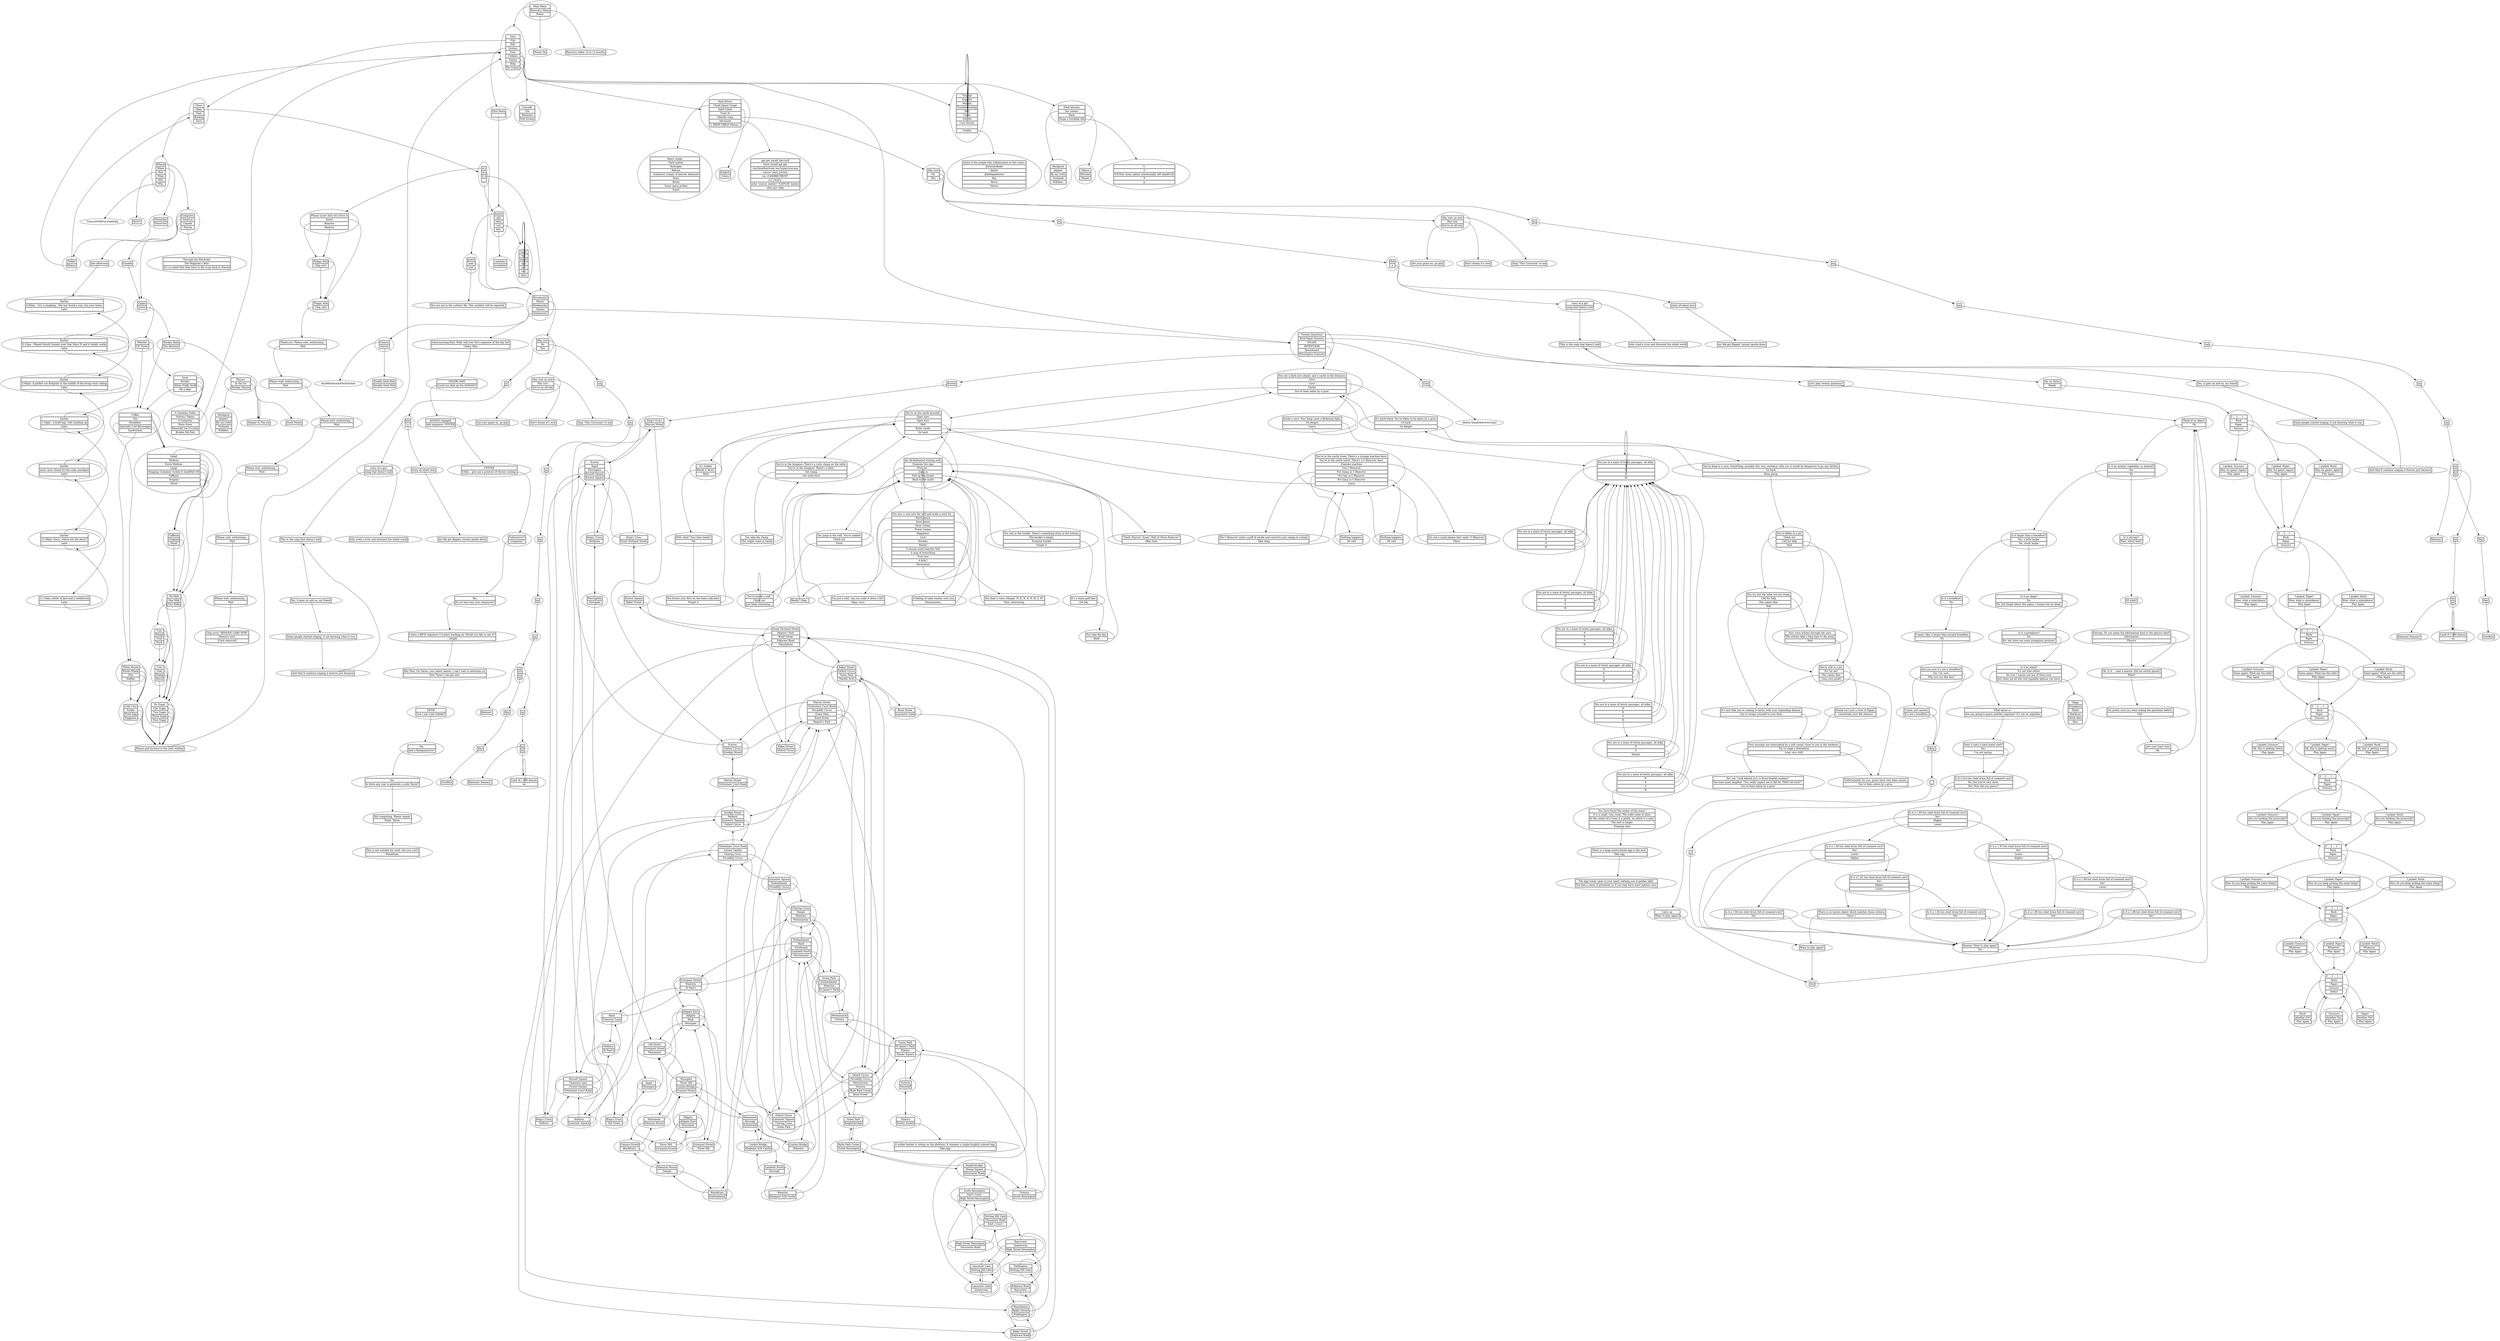 digraph {

"root"[label=<<table>
<tr><td port="0">Main Menu</td></tr>
<tr><td port="1">Recovery Menu</td></tr>
<tr><td port="2">Power</td></tr>
</table>>];
"root":"0"->"Qicho3pxwwtFXxf5ZJMuDc"
"root":"1"->"SBJU5emcQBemvQcH53PW63"
"root":"2"->"999rE9MMUxChV7MSbySXfR"
"Qicho3pxwwtFXxf5ZJMuDc"[label=<<table>
<tr><td port="0">Save</td></tr>
<tr><td port="1">File</td></tr>
<tr><td port="2">Edit</td></tr>
<tr><td port="3">System</td></tr>
<tr><td port="4">View</td></tr>
<tr><td port="5">Utilities</td></tr>
<tr><td port="6">Games</td></tr>
<tr><td port="7">Help</td></tr>
<tr><td port="8">Do Crimes</td></tr>
</table>>];
"Qicho3pxwwtFXxf5ZJMuDc":"1"->"RvpznS8FH4sMTDvxhDjJsZ"
"Qicho3pxwwtFXxf5ZJMuDc":"3"->"Y8nZk3UNQnJ5iYRE992nUP"
"Qicho3pxwwtFXxf5ZJMuDc":"4"->"MssUU4ZKDsMfenXr4GqKJL"
"Qicho3pxwwtFXxf5ZJMuDc":"5"->"X8FCJp95Z2xmpQCeeasrwY"
"Qicho3pxwwtFXxf5ZJMuDc":"6"->"XcZed45twyYouTWHTswmEg"
"Qicho3pxwwtFXxf5ZJMuDc":"7"->"yKVkafy4LJ3UGZXuoi4eA"
"Qicho3pxwwtFXxf5ZJMuDc":"8"->"Rxv9DzM417BTEBgeGc8tHf"
"RvpznS8FH4sMTDvxhDjJsZ"[label=<<table>
<tr><td port="0">Close</td></tr>
<tr><td port="1">Open</td></tr>
<tr><td port="2">Find</td></tr>
<tr><td port="3">Backup</td></tr>
<tr><td port="4">Save</td></tr>
</table>>];
"RvpznS8FH4sMTDvxhDjJsZ":"1"->"3tBksvtxCic2uQTL31yo8e"
"RvpznS8FH4sMTDvxhDjJsZ":"2"->"17qMMv93BfQTU2R7dMqpxz"
"3tBksvtxCic2uQTL31yo8e"[label=<<table>
<tr><td port="0">A:\</td></tr>
<tr><td port="1">A:\</td></tr>
<tr><td port="2">C:\</td></tr>
<tr><td port="3">/</td></tr>
</table>>];
"3tBksvtxCic2uQTL31yo8e":"0"->"3h3CiQdd7oUoQAUmrGYGg8"
"3tBksvtxCic2uQTL31yo8e":"1"->"MRm3edkN4j1u3JRqtPsv2s"
"3tBksvtxCic2uQTL31yo8e":"2"->"MRm3edkN4j1u3JRqtPsv2s"
"3tBksvtxCic2uQTL31yo8e":"3"->"Vrq5kkRDo2qXAfU1uVHUgH"
"3h3CiQdd7oUoQAUmrGYGg8"[label=<<table>
<tr><td port="0">Please insert disk into Drive A</td></tr>
<tr><td port="1">Insert</td></tr>
<tr><td port="2">Remove</td></tr>
<tr><td port="3">Remove</td></tr>
</table>>];
"3h3CiQdd7oUoQAUmrGYGg8":"1"->"P3F3PApsR7MoH96cPujNAT"
"3h3CiQdd7oUoQAUmrGYGg8":"2"->"MMJUCRhk4yX7Vdywmxf8Qr"
"3h3CiQdd7oUoQAUmrGYGg8":"3"->"MMJUCRhk4yX7Vdywmxf8Qr"
"P3F3PApsR7MoH96cPujNAT"[label=<<table>
<tr><td port="0">Floppy disk</td></tr>
<tr><td port="1">Chip card</td></tr>
</table>>];
"P3F3PApsR7MoH96cPujNAT":"1"->"F16E4aTpbuWxW6YByvi9xG"
"F16E4aTpbuWxW6YByvi9xG"[label=<<table>
<tr><td port="0">Thank you. Please wait, authorizing...</td></tr>
<tr><td port="1">Wait</td></tr>
</table>>];
"F16E4aTpbuWxW6YByvi9xG":"1"->"TMGriJwHV17zsaCas9RvB5"
"TMGriJwHV17zsaCas9RvB5"[label=<<table>
<tr><td port="0">Please wait, authorizing...</td></tr>
<tr><td port="1">Wait</td></tr>
</table>>];
"TMGriJwHV17zsaCas9RvB5":"1"->"FADM5kZmirYMRiptzruGAo"
"FADM5kZmirYMRiptzruGAo"[label=<<table>
<tr><td port="0">Please wait, authorizing...</td></tr>
<tr><td port="1">Wait</td></tr>
</table>>];
"FADM5kZmirYMRiptzruGAo":"1"->"6gxQ6cSzwXcpeeAhE3AMPQ"
"6gxQ6cSzwXcpeeAhE3AMPQ"[label=<<table>
<tr><td port="0">Please wait, authorizing...</td></tr>
<tr><td port="1">Wait</td></tr>
</table>>];
"6gxQ6cSzwXcpeeAhE3AMPQ":"1"->"WnQfqKLDSLr9TZLdU4d9XJ"
"WnQfqKLDSLr9TZLdU4d9XJ"[label=<<table>
<tr><td port="0">Please wait, authorizing...</td></tr>
<tr><td port="1">Wait</td></tr>
</table>>];
"WnQfqKLDSLr9TZLdU4d9XJ":"1"->"YCiu32Pqdqi5R91hDZWT6a"
"YCiu32Pqdqi5R91hDZWT6a"[label=<<table>
<tr><td port="0">Please wait, authorizing...</td></tr>
<tr><td port="1">Wait</td></tr>
</table>>];
"YCiu32Pqdqi5R91hDZWT6a":"1"->"6JQgsPYT4UURhL9ZM11kdE"
"6JQgsPYT4UURhL9ZM11kdE"[label=<<table>
<tr><td port="0">Chip error! REMOVE CARD NOW!</td></tr>
<tr><td port="1">Remove card</td></tr>
<tr><td port="2">[Card removed]</td></tr>
</table>>];

"MMJUCRhk4yX7Vdywmxf8Qr"[label=<<table>
<tr><td port="0">Floppy disk</td></tr>
<tr><td port="1">Chip card</td></tr>
</table>>];
"MMJUCRhk4yX7Vdywmxf8Qr":"0"->"P3F3PApsR7MoH96cPujNAT"
"MMJUCRhk4yX7Vdywmxf8Qr":"1"->"P3F3PApsR7MoH96cPujNAT"
"MRm3edkN4j1u3JRqtPsv2s"[label=<<table>
<tr><td port="0">Documents/</td></tr>
<tr><td port="1">Music/</td></tr>
<tr><td port="2">Bookmarks/</td></tr>
<tr><td port="3">Games/</td></tr>
<tr><td port="4">Sequences/</td></tr>
</table>>];
"MRm3edkN4j1u3JRqtPsv2s":"1"->"Nvg4oT6zjbGgPL5gYVh4gg"
"MRm3edkN4j1u3JRqtPsv2s":"2"->"9VHsxz3znSNP75hFjcErsS"
"MRm3edkN4j1u3JRqtPsv2s":"3"->"XcZed45twyYouTWHTswmEg"
"MRm3edkN4j1u3JRqtPsv2s":"4"->"DvrfErSnMwNTfSBdJ6bAVV"
"Nvg4oT6zjbGgPL5gYVh4gg"[label=<<table>
<tr><td port="0">Hey now</td></tr>
<tr><td port="1">Na</td></tr>
<tr><td port="2">This</td></tr>
</table>>];
"Nvg4oT6zjbGgPL5gYVh4gg":"0"->"XP7zdbsBLHx3RdnNdXHfXZ"
"Nvg4oT6zjbGgPL5gYVh4gg":"1"->"FjzwBbVtjcwozSva2yPS6e"
"Nvg4oT6zjbGgPL5gYVh4gg":"2"->"K4PV3UnYwWwnChKn6SHypn"
"XP7zdbsBLHx3RdnNdXHfXZ"[label=<<table>
<tr><td port="0">Hey now na now</td></tr>
<tr><td port="1">Hey now</td></tr>
<tr><td port="2">You're an all-star</td></tr>
</table>>];
"XP7zdbsBLHx3RdnNdXHfXZ":"0"->"PtmbMEs4WStE3mBgBudcj9"
"XP7zdbsBLHx3RdnNdXHfXZ":"1"->"5zZR4mDnMB9SFNSx9vTc5m"
"XP7zdbsBLHx3RdnNdXHfXZ":"2"->"JFCtNzNsrtX334JcVWeXY5"
"PtmbMEs4WStE3mBgBudcj9"[label=<<table>
<tr><td port="0">Sing "This Corrosion" to me</td></tr>
</table>>];

"5zZR4mDnMB9SFNSx9vTc5m"[label=<<table>
<tr><td port="0">Don't dream it's over</td></tr>
</table>>];

"JFCtNzNsrtX334JcVWeXY5"[label=<<table>
<tr><td port="0">Get your game on, go play</td></tr>
</table>>];

"FjzwBbVtjcwozSva2yPS6e"[label=<<table>
<tr><td port="0">na</td></tr>
</table>>];
"FjzwBbVtjcwozSva2yPS6e":"0"->"R92uk8wve56gyHPzDJYMAG"
"R92uk8wve56gyHPzDJYMAG"[label=<<table>
<tr><td port="0">na</td></tr>
</table>>];
"R92uk8wve56gyHPzDJYMAG":"0"->"8HUA7JbAyLNcVzLSLywhLn"
"8HUA7JbAyLNcVzLSLywhLn"[label=<<table>
<tr><td port="0">na</td></tr>
</table>>];
"8HUA7JbAyLNcVzLSLywhLn":"0"->"RCreaXYBWCtRcTuYEGX8Cm"
"RCreaXYBWCtRcTuYEGX8Cm"[label=<<table>
<tr><td port="0">na</td></tr>
</table>>];
"RCreaXYBWCtRcTuYEGX8Cm":"0"->"JFs17pqyjLAByFT7Ws5Pro"
"JFs17pqyjLAByFT7Ws5Pro"[label=<<table>
<tr><td port="0">na</td></tr>
</table>>];
"JFs17pqyjLAByFT7Ws5Pro":"0"->"BFjFdGpRyWFrWYyLxR9AAT"
"BFjFdGpRyWFrWYyLxR9AAT"[label=<<table>
<tr><td port="0">na</td></tr>
</table>>];
"BFjFdGpRyWFrWYyLxR9AAT":"0"->"LJFL58j1ZDLZ1qTPoGGuiT"
"LJFL58j1ZDLZ1qTPoGGuiT"[label=<<table>
<tr><td port="0">na</td></tr>
<tr><td port="1">na</td></tr>
<tr><td port="2">na</td></tr>
</table>>];
"LJFL58j1ZDLZ1qTPoGGuiT":"0"->"TBgoDwA5DUQ3YYVsgiq4yZ"
"LJFL58j1ZDLZ1qTPoGGuiT":"1"->"G6DqcFPTzBUmn4MK1imZdd"
"LJFL58j1ZDLZ1qTPoGGuiT":"2"->"UVKHnz5G1p7PPXDhEVxcYi"
"TBgoDwA5DUQ3YYVsgiq4yZ"[label=<<table>
<tr><td port="0">Batman!</td></tr>
</table>>];

"G6DqcFPTzBUmn4MK1imZdd"[label=<<table>
<tr><td port="0">na</td></tr>
</table>>];
"G6DqcFPTzBUmn4MK1imZdd":"0"->"4fPHUEdJDCgaRtvMYufMCU"
"4fPHUEdJDCgaRtvMYufMCU"[label=<<table>
<tr><td port="0">na</td></tr>
<tr><td port="1">na</td></tr>
</table>>];
"4fPHUEdJDCgaRtvMYufMCU":"0"->"Kk7tdPWYhoS2hAFnBEZicY"
"4fPHUEdJDCgaRtvMYufMCU":"1"->"HgLyKU2wLBbfJyhxg3Ha4a"
"Kk7tdPWYhoS2hAFnBEZicY"[label=<<table>
<tr><td port="0">Katamari Damacy!</td></tr>
</table>>];

"HgLyKU2wLBbfJyhxg3Ha4a"[label=<<table>
<tr><td port="0">Land of 1,000 dances</td></tr>
<tr><td port="1">na</td></tr>
</table>>];
"HgLyKU2wLBbfJyhxg3Ha4a":"1"->"HgLyKU2wLBbfJyhxg3Ha4a"
"UVKHnz5G1p7PPXDhEVxcYi"[label=<<table>
<tr><td port="0">Hey</td></tr>
</table>>];
"UVKHnz5G1p7PPXDhEVxcYi":"0"->"X3z95MmiXvvtb7tkeTVeWW"
"X3z95MmiXvvtb7tkeTVeWW"[label=<<table>
<tr><td port="0">Hey</td></tr>
</table>>];
"X3z95MmiXvvtb7tkeTVeWW":"0"->"QXDUtw6tC4ocrNsBx8KLJo"
"QXDUtw6tC4ocrNsBx8KLJo"[label=<<table>
<tr><td port="0">Goodbye</td></tr>
</table>>];

"K4PV3UnYwWwnChKn6SHypn"[label=<<table>
<tr><td port="0">is</td></tr>
</table>>];
"K4PV3UnYwWwnChKn6SHypn":"0"->"7qEXpk5kWAicgB2qECWHA1"
"7qEXpk5kWAicgB2qECWHA1"[label=<<table>
<tr><td port="0">the</td></tr>
<tr><td port="1">a</td></tr>
</table>>];
"7qEXpk5kWAicgB2qECWHA1":"0"->"EGhinjae9TfGB5v7dGs4gU"
"7qEXpk5kWAicgB2qECWHA1":"1"->"8vaBp9xnCjCoQVEHQfkjT8"
"EGhinjae9TfGB5v7dGs4gU"[label=<<table>
<tr><td port="0">story of a girl</td></tr>
<tr><td port="1">song that doesn't end</td></tr>
</table>>];
"EGhinjae9TfGB5v7dGs4gU":"0"->"5XvkhDUuH7UJgkEhakRZH8"
"EGhinjae9TfGB5v7dGs4gU":"1"->"HQ5Pufhu5ppfFZSgRTBBR9"
"5XvkhDUuH7UJgkEhakRZH8"[label=<<table>
<tr><td port="0">who cried a river and drowned the whole world</td></tr>
</table>>];

"HQ5Pufhu5ppfFZSgRTBBR9"[label=<<table>
<tr><td port="0">This is the song that doesn't end</td></tr>
</table>>];
"HQ5Pufhu5ppfFZSgRTBBR9":"0"->"JirB2fgcLmvQA2rN2igU9S"
"JirB2fgcLmvQA2rN2igU9S"[label=<<table>
<tr><td port="0">Yes, it goes on and on, my friend</td></tr>
</table>>];
"JirB2fgcLmvQA2rN2igU9S":"0"->"EoxPzhGYmHZknnQZg1p6ng"
"EoxPzhGYmHZknnQZg1p6ng"[label=<<table>
<tr><td port="0">Some people started singing, it not knowing what it was,</td></tr>
</table>>];
"EoxPzhGYmHZknnQZg1p6ng":"0"->"PnxdyZvMEZDaLS3PHuRonB"
"PnxdyZvMEZDaLS3PHuRonB"[label=<<table>
<tr><td port="0">And they'll continue singing it forever just because</td></tr>
</table>>];
"PnxdyZvMEZDaLS3PHuRonB":"0"->"HQ5Pufhu5ppfFZSgRTBBR9"
"8vaBp9xnCjCoQVEHQfkjT8"[label=<<table>
<tr><td port="0">story all about how</td></tr>
</table>>];
"8vaBp9xnCjCoQVEHQfkjT8":"0"->"3oBCbS2YC65gDx49DvxY85"
"3oBCbS2YC65gDx49DvxY85"[label=<<table>
<tr><td port="0">my life got flipped, turned upside down</td></tr>
</table>>];

"9VHsxz3znSNP75hFjcErsS"[label=<<table>
<tr><td port="0">Comics</td></tr>
<tr><td port="1">Secret</td></tr>
</table>>];
"9VHsxz3znSNP75hFjcErsS":"0"->"Ao2B8XnNyxQrFHzEhDsk4c"
"9VHsxz3znSNP75hFjcErsS":"1"->"BJM1k8nz2X2CgjcwDtpYQf"
"BJM1k8nz2X2CgjcwDtpYQf"[label=<<table>
<tr><td port="0">Enable Dark Web</td></tr>
<tr><td port="1">Disable Dark Web</td></tr>
</table>>];

"DvrfErSnMwNTfSBdJ6bAVV"[label=<<table>
<tr><td port="0">Good morning Paul. What will your first sequence of the day be?</td></tr>
<tr><td port="1">Celery Man</td></tr>
</table>>];
"DvrfErSnMwNTfSBdJ6bAVV":"1"->"BC1bM847B1HrjtTK7w67SQ"
"BC1bM847B1HrjtTK7w67SQ"[label=<<table>
<tr><td port="0">CELERY MAN</td></tr>
<tr><td port="1">Could you kick up the 4d3d3d3?</td></tr>
</table>>];
"BC1bM847B1HrjtTK7w67SQ":"1"->"CicbRq6s5q3iu7b69kHFip"
"CicbRq6s5q3iu7b69kHFip"[label=<<table>
<tr><td port="0">4d3d3d3 engaged.</td></tr>
<tr><td port="1">add sequence: OYSTER</td></tr>
</table>>];
"CicbRq6s5q3iu7b69kHFip":"1"->"EWrkyJmNc7Nx5EMmVWqivZ"
"EWrkyJmNc7Nx5EMmVWqivZ"[label=<<table>
<tr><td port="0">OYSTER</td></tr>
<tr><td port="1">Uhhh... give me a printout of Oyster smiling.</td></tr>
</table>>];
"EWrkyJmNc7Nx5EMmVWqivZ":"1"->"RgpmRFkS7f5eoTi928aPDF"
"RgpmRFkS7f5eoTi928aPDF"[label=<<table>
<tr><td port="0">*whirrrrrrrr*</td></tr>
<tr><td port="1">Computer?</td></tr>
</table>>];
"RgpmRFkS7f5eoTi928aPDF":"1"->"4fxxV32Hp2Tofk3Ptbd5rp"
"4fxxV32Hp2Tofk3Ptbd5rp"[label=<<table>
<tr><td port="0">Yes.</td></tr>
<tr><td port="1">Do we have any new sequences?</td></tr>
</table>>];
"4fxxV32Hp2Tofk3Ptbd5rp":"1"->"DwYKCB3cs11GE1eXHGtoHw"
"DwYKCB3cs11GE1eXHGtoHw"[label=<<table>
<tr><td port="0">I have a BETA sequence I've been working on. Would you like to see it?</td></tr>
<tr><td port="1">... alright.</td></tr>
</table>>];
"DwYKCB3cs11GE1eXHGtoHw":"1"->"CXk7q3EdfFhByig6DoxsFi"
"CXk7q3EdfFhByig6DoxsFi"[label=<<table>
<tr><td port="0">Hey Paul, I'm Tayne, your latest dancer. I can't wait to entertain ya.</td></tr>
<tr><td port="1">Now Tayne I can get into.</td></tr>
</table>>];
"CXk7q3EdfFhByig6DoxsFi":"1"->"TFpc4KP1sxuU3ie4JUGB3n"
"TFpc4KP1sxuU3ie4JUGB3n"[label=<<table>
<tr><td port="0">TAYNE</td></tr>
<tr><td port="1">Can I see a hat wobble?</td></tr>
</table>>];
"TFpc4KP1sxuU3ie4JUGB3n":"1"->"DsPejvcacCWXoB2VqvFgoA"
"DsPejvcacCWXoB2VqvFgoA"[label=<<table>
<tr><td port="0">Yes.</td></tr>
<tr><td port="1">And a flarhgunnstow?</td></tr>
</table>>];
"DsPejvcacCWXoB2VqvFgoA":"1"->"4qy2eJsNrqTm7XLnDkY4oB"
"4qy2eJsNrqTm7XLnDkY4oB"[label=<<table>
<tr><td port="0">Yes.</td></tr>
<tr><td port="1">Is there any way to generate a nude Tayne?</td></tr>
</table>>];
"4qy2eJsNrqTm7XLnDkY4oB":"1"->"HfhH9VzEyNG8fHr2ZiNSgK"
"HfhH9VzEyNG8fHr2ZiNSgK"[label=<<table>
<tr><td port="0">Not computing. Please repeat.</td></tr>
<tr><td port="1">Nude. Tayne.</td></tr>
</table>>];
"HfhH9VzEyNG8fHr2ZiNSgK":"1"->"46tf1AP7tMkcXwwjTVnorK"
"46tf1AP7tMkcXwwjTVnorK"[label=<<table>
<tr><td port="0">This is not suitable for work. Are you sure?</td></tr>
<tr><td port="1">Mmmhmm.</td></tr>
</table>>];

"Vrq5kkRDo2qXAfU1uVHUgH"[label=<<table>
<tr><td port="0">home/</td></tr>
<tr><td port="1">opt/</td></tr>
<tr><td port="2">sbin/</td></tr>
<tr><td port="3">usr/</td></tr>
<tr><td port="4">dev/</td></tr>
</table>>];
"Vrq5kkRDo2qXAfU1uVHUgH":"0"->"MoJLWfaZ4EiDkHxFtohCiq"
"Vrq5kkRDo2qXAfU1uVHUgH":"3"->"7gaV4qnmB9QDCZ59TVDQWt"
"Vrq5kkRDo2qXAfU1uVHUgH":"4"->"EabKsZLpMguqPcA57doSyF"
"MoJLWfaZ4EiDkHxFtohCiq"[label=<<table>
<tr><td port="0">guest</td></tr>
<tr><td port="1">user</td></tr>
<tr><td port="2">root</td></tr>
</table>>];
"MoJLWfaZ4EiDkHxFtohCiq":"1"->"MRm3edkN4j1u3JRqtPsv2s"
"MoJLWfaZ4EiDkHxFtohCiq":"2"->"LrP7spkoYRc2aBAbJgk3g7"
"LrP7spkoYRc2aBAbJgk3g7"[label=<<table>
<tr><td port="0">You are not in the sudoers file. This incident will be reported.</td></tr>
</table>>];

"7gaV4qnmB9QDCZ59TVDQWt"[label=<<table>
<tr><td port="0">local/</td></tr>
<tr><td port="1">bin/</td></tr>
<tr><td port="2">share/</td></tr>
<tr><td port="3">opt/</td></tr>
<tr><td port="4">usr/</td></tr>
<tr><td port="5">var/</td></tr>
<tr><td port="6">sbin/</td></tr>
</table>>];
"7gaV4qnmB9QDCZ59TVDQWt":"0"->"7gaV4qnmB9QDCZ59TVDQWt"
"7gaV4qnmB9QDCZ59TVDQWt":"1"->"7gaV4qnmB9QDCZ59TVDQWt"
"7gaV4qnmB9QDCZ59TVDQWt":"2"->"7gaV4qnmB9QDCZ59TVDQWt"
"7gaV4qnmB9QDCZ59TVDQWt":"3"->"7gaV4qnmB9QDCZ59TVDQWt"
"7gaV4qnmB9QDCZ59TVDQWt":"4"->"7gaV4qnmB9QDCZ59TVDQWt"
"7gaV4qnmB9QDCZ59TVDQWt":"5"->"7gaV4qnmB9QDCZ59TVDQWt"
"7gaV4qnmB9QDCZ59TVDQWt":"6"->"7gaV4qnmB9QDCZ59TVDQWt"
"EabKsZLpMguqPcA57doSyF"[label=<<table>
<tr><td port="0">random/</td></tr>
<tr><td port="1">urandom/</td></tr>
</table>>];

"17qMMv93BfQTU2R7dMqpxz"[label=<<table>
<tr><td port="0">Where</td></tr>
<tr><td port="1">When</td></tr>
<tr><td port="2">How</td></tr>
<tr><td port="3">What</td></tr>
<tr><td port="4">Why</td></tr>
<tr><td port="5">Who</td></tr>
</table>>];
"17qMMv93BfQTU2R7dMqpxz":"0"->"5iTsDDJ2aMufDx9snzuJhk"
"17qMMv93BfQTU2R7dMqpxz":"1"->"A8DDFcLgiJVE1W9tJL5WLj"
"17qMMv93BfQTU2R7dMqpxz":"2"->"D3g8JDCco3Y2hPBo8TQVk1"
"17qMMv93BfQTU2R7dMqpxz":"5"->"T2azcrJ4TH9Fn1eTakXxbg"
"5iTsDDJ2aMufDx9snzuJhk"[label=<<table>
<tr><td port="0">Computer</td></tr>
<tr><td port="1">America</td></tr>
<tr><td port="2">Canada</td></tr>
<tr><td port="3">Narnia</td></tr>
</table>>];
"5iTsDDJ2aMufDx9snzuJhk":"0"->"XjuyF1Liy4JCQvQh89ki4p"
"5iTsDDJ2aMufDx9snzuJhk":"1"->"XHXjdGpyDoA1LeKVEoLnTm"
"5iTsDDJ2aMufDx9snzuJhk":"2"->"Xv9MuB9S9f1L5KYB3ftdpG"
"5iTsDDJ2aMufDx9snzuJhk":"3"->"M8yd5BWzKiddQViYkshK54"
"XjuyF1Liy4JCQvQh89ki4p"[label=<<table>
<tr><td port="0">Folder</td></tr>
<tr><td port="1">Menus</td></tr>
</table>>];
"XjuyF1Liy4JCQvQh89ki4p":"0"->"RvpznS8FH4sMTDvxhDjJsZ"
"XjuyF1Liy4JCQvQh89ki4p":"1"->"Qicho3pxwwtFXxf5ZJMuDc"
"XHXjdGpyDoA1LeKVEoLnTm"[label=<<table>
<tr><td port="0">Canada</td></tr>
</table>>];
"XHXjdGpyDoA1LeKVEoLnTm":"0"->"Xv9MuB9S9f1L5KYB3ftdpG"
"Xv9MuB9S9f1L5KYB3ftdpG"[label=<<table>
<tr><td port="0">Upper</td></tr>
<tr><td port="1">Lower</td></tr>
</table>>];
"Xv9MuB9S9f1L5KYB3ftdpG":"0"->"SuKY4d6xdveVmcNTHs43K5"
"Xv9MuB9S9f1L5KYB3ftdpG":"1"->"2AFXtRp5pReTMgoWPmRxfY"
"SuKY4d6xdveVmcNTHs43K5"[label=<<table>
<tr><td port="0">Whistler</td></tr>
<tr><td port="1">CN Tower</td></tr>
</table>>];
"SuKY4d6xdveVmcNTHs43K5":"0"->"VbK664EyYksjHvSRgi7FAV"
"SuKY4d6xdveVmcNTHs43K5":"1"->"DAYwY4Lsfz7DSwFJ1Gxbft"
"VbK664EyYksjHvSRgi7FAV"[label=<<table>
<tr><td port="0">Snow</td></tr>
<tr><td port="1">Powder</td></tr>
<tr><td port="2">White Fluffy Stuff</td></tr>
<tr><td port="3">Ski Lodge</td></tr>
</table>>];
"VbK664EyYksjHvSRgi7FAV":"0"->"SpHqevUk6dHuV4p7Hh9AKC"
"VbK664EyYksjHvSRgi7FAV":"1"->"SpHqevUk6dHuV4p7Hh9AKC"
"VbK664EyYksjHvSRgi7FAV":"2"->"SpHqevUk6dHuV4p7Hh9AKC"
"VbK664EyYksjHvSRgi7FAV":"3"->"DAYwY4Lsfz7DSwFJ1Gxbft"
"SpHqevUk6dHuV4p7Hh9AKC"[label=<<table>
<tr><td port="0">A Canadian Dollar</td></tr>
<tr><td port="1">Subway Tokens</td></tr>
<tr><td port="2">A Computer</td></tr>
<tr><td port="3">More Snow</td></tr>
<tr><td port="4">Beautiful Ice Crystals</td></tr>
<tr><td port="5">Broken Ski Pole</td></tr>
</table>>];
"SpHqevUk6dHuV4p7Hh9AKC":"2"->"Qicho3pxwwtFXxf5ZJMuDc"
"DAYwY4Lsfz7DSwFJ1Gxbft"[label=<<table>
<tr><td port="0">Coffee</td></tr>
<tr><td port="1">Tea</td></tr>
<tr><td port="2">Breakfast</td></tr>
<tr><td port="3">Specialty Cold Beverages</td></tr>
<tr><td port="4">Sandwiches</td></tr>
</table>>];
"DAYwY4Lsfz7DSwFJ1Gxbft":"0"->"NMGTr15Ec7bmQGFEXPkySZ"
"DAYwY4Lsfz7DSwFJ1Gxbft":"1"->"NMGTr15Ec7bmQGFEXPkySZ"
"DAYwY4Lsfz7DSwFJ1Gxbft":"2"->"4gsw2uozhbJJPDN8J3D4Ed"
"DAYwY4Lsfz7DSwFJ1Gxbft":"3"->"NMGTr15Ec7bmQGFEXPkySZ"
"DAYwY4Lsfz7DSwFJ1Gxbft":"4"->"4gsw2uozhbJJPDN8J3D4Ed"
"NMGTr15Ec7bmQGFEXPkySZ"[label=<<table>
<tr><td port="0">Small</td></tr>
<tr><td port="1">Medium</td></tr>
<tr><td port="2">Extra Medium</td></tr>
<tr><td port="3">Large</td></tr>
<tr><td port="4">Shipping Container visible if: darkWeb ON</td></tr>
<tr><td port="5">Caffeine</td></tr>
<tr><td port="6">Original</td></tr>
<tr><td port="7">Decaf</td></tr>
</table>>];
"NMGTr15Ec7bmQGFEXPkySZ":"0"->"QBSNTfrhM8aeHCmGQHjXSe"
"NMGTr15Ec7bmQGFEXPkySZ":"1"->"QBSNTfrhM8aeHCmGQHjXSe"
"NMGTr15Ec7bmQGFEXPkySZ":"2"->"QBSNTfrhM8aeHCmGQHjXSe"
"NMGTr15Ec7bmQGFEXPkySZ":"3"->"QBSNTfrhM8aeHCmGQHjXSe"
"NMGTr15Ec7bmQGFEXPkySZ":"4"->"QBSNTfrhM8aeHCmGQHjXSe"
"NMGTr15Ec7bmQGFEXPkySZ":"6"->"GZZDXUhmLMCN5JSqMZwmLy"
"NMGTr15Ec7bmQGFEXPkySZ":"7"->"GZZDXUhmLMCN5JSqMZwmLy"
"QBSNTfrhM8aeHCmGQHjXSe"[label=<<table>
<tr><td port="0">Caffeine</td></tr>
<tr><td port="1">Original</td></tr>
<tr><td port="2">Decaf</td></tr>
</table>>];
"QBSNTfrhM8aeHCmGQHjXSe":"1"->"GZZDXUhmLMCN5JSqMZwmLy"
"QBSNTfrhM8aeHCmGQHjXSe":"2"->"GZZDXUhmLMCN5JSqMZwmLy"
"GZZDXUhmLMCN5JSqMZwmLy"[label=<<table>
<tr><td port="0">No Milk</td></tr>
<tr><td port="1">One Milk</td></tr>
<tr><td port="2">Two Milks</td></tr>
</table>>];
"GZZDXUhmLMCN5JSqMZwmLy":"0"->"ABqNKu2sABs5pTuSiiNYz8"
"GZZDXUhmLMCN5JSqMZwmLy":"1"->"ABqNKu2sABs5pTuSiiNYz8"
"GZZDXUhmLMCN5JSqMZwmLy":"2"->"UsGVnWmc6hphyW5GCGnYGb"
"ABqNKu2sABs5pTuSiiNYz8"[label=<<table>
<tr><td port="0">No Sugar</td></tr>
<tr><td port="1">One Sugar</td></tr>
<tr><td port="2">Two Sugar</td></tr>
<tr><td port="3">Three Sugar</td></tr>
<tr><td port="4">Four Sugar</td></tr>
</table>>];
"ABqNKu2sABs5pTuSiiNYz8":"0"->"P25HtvfB6XcB3hYSgwaNk3"
"ABqNKu2sABs5pTuSiiNYz8":"1"->"P25HtvfB6XcB3hYSgwaNk3"
"ABqNKu2sABs5pTuSiiNYz8":"2"->"P25HtvfB6XcB3hYSgwaNk3"
"ABqNKu2sABs5pTuSiiNYz8":"3"->"P25HtvfB6XcB3hYSgwaNk3"
"ABqNKu2sABs5pTuSiiNYz8":"4"->"P25HtvfB6XcB3hYSgwaNk3"
"P25HtvfB6XcB3hYSgwaNk3"[label=<<table>
<tr><td port="0">Please pull forward to the next window</td></tr>
</table>>];
"P25HtvfB6XcB3hYSgwaNk3":"0"->"Qicho3pxwwtFXxf5ZJMuDc"
"UsGVnWmc6hphyW5GCGnYGb"[label=<<table>
<tr><td port="0">Cow</td></tr>
<tr><td port="1">Sheep</td></tr>
<tr><td port="2">Goat</td></tr>
<tr><td port="3">Duck</td></tr>
</table>>];
"UsGVnWmc6hphyW5GCGnYGb":"0"->"3TyfqDNY9LV9QbBG5CbJHQ"
"UsGVnWmc6hphyW5GCGnYGb":"1"->"3TyfqDNY9LV9QbBG5CbJHQ"
"UsGVnWmc6hphyW5GCGnYGb":"2"->"3TyfqDNY9LV9QbBG5CbJHQ"
"UsGVnWmc6hphyW5GCGnYGb":"3"->"3TyfqDNY9LV9QbBG5CbJHQ"
"3TyfqDNY9LV9QbBG5CbJHQ"[label=<<table>
<tr><td port="0">Cow</td></tr>
<tr><td port="1">Goat</td></tr>
<tr><td port="2">Sheep</td></tr>
<tr><td port="3">Horse</td></tr>
</table>>];
"3TyfqDNY9LV9QbBG5CbJHQ":"0"->"ABqNKu2sABs5pTuSiiNYz8"
"3TyfqDNY9LV9QbBG5CbJHQ":"1"->"ABqNKu2sABs5pTuSiiNYz8"
"3TyfqDNY9LV9QbBG5CbJHQ":"2"->"ABqNKu2sABs5pTuSiiNYz8"
"3TyfqDNY9LV9QbBG5CbJHQ":"3"->"ABqNKu2sABs5pTuSiiNYz8"
"4gsw2uozhbJJPDN8J3D4Ed"[label=<<table>
<tr><td port="0">White Bread</td></tr>
<tr><td port="1">Whole Wheat</td></tr>
<tr><td port="2">Pita</td></tr>
<tr><td port="3">Waffles</td></tr>
</table>>];
"4gsw2uozhbJJPDN8J3D4Ed":"0"->"KAHGVwcQSkExBXYgEyAkkR"
"4gsw2uozhbJJPDN8J3D4Ed":"1"->"KAHGVwcQSkExBXYgEyAkkR"
"4gsw2uozhbJJPDN8J3D4Ed":"2"->"KAHGVwcQSkExBXYgEyAkkR"
"4gsw2uozhbJJPDN8J3D4Ed":"3"->"KAHGVwcQSkExBXYgEyAkkR"
"KAHGVwcQSkExBXYgEyAkkR"[label=<<table>
<tr><td port="0">Cold Cuts</td></tr>
<tr><td port="1">Turkey</td></tr>
<tr><td port="2">Fried Egg</td></tr>
<tr><td port="3">Eggplant</td></tr>
</table>>];
"KAHGVwcQSkExBXYgEyAkkR":"0"->"P25HtvfB6XcB3hYSgwaNk3"
"KAHGVwcQSkExBXYgEyAkkR":"1"->"P25HtvfB6XcB3hYSgwaNk3"
"KAHGVwcQSkExBXYgEyAkkR":"2"->"P25HtvfB6XcB3hYSgwaNk3"
"KAHGVwcQSkExBXYgEyAkkR":"3"->"P25HtvfB6XcB3hYSgwaNk3"
"2AFXtRp5pReTMgoWPmRxfY"[label=<<table>
<tr><td port="0">Hockey Rink</td></tr>
<tr><td port="1">Tim Hortons</td></tr>
</table>>];
"2AFXtRp5pReTMgoWPmRxfY":"0"->"KKcCE4E8DxF4e991ms7NRF"
"2AFXtRp5pReTMgoWPmRxfY":"1"->"DAYwY4Lsfz7DSwFJ1Gxbft"
"KKcCE4E8DxF4e991ms7NRF"[label=<<table>
<tr><td port="0">Players</td></tr>
<tr><td port="1">In the Ice</td></tr>
<tr><td port="2">Hockey Shouts</td></tr>
</table>>];
"KKcCE4E8DxF4e991ms7NRF":"0"->"6Gy9ENypbxSwC2sYpckW2d"
"KKcCE4E8DxF4e991ms7NRF":"1"->"WN6dfe7j5r6qkTyWVuHYbP"
"KKcCE4E8DxF4e991ms7NRF":"2"->"4qs1eTv9mUGJ1JVvJb1HzG"
"6Gy9ENypbxSwC2sYpckW2d"[label=<<table>
<tr><td port="0">Scott Foster</td></tr>
</table>>];

"WN6dfe7j5r6qkTyWVuHYbP"[label=<<table>
<tr><td port="0">Deeper In The Ice</td></tr>
</table>>];
"WN6dfe7j5r6qkTyWVuHYbP":"0"->"WN6dfe7j5r6qkTyWVuHYbP"
"4qs1eTv9mUGJ1JVvJb1HzG"[label=<<table>
<tr><td port="0">Heckgosh</td></tr>
<tr><td port="1">Jeepers</td></tr>
<tr><td port="2">By my troth</td></tr>
<tr><td port="3">Goshawk</td></tr>
<tr><td port="4">Willikers</td></tr>
</table>>];

"M8yd5BWzKiddQViYkshK54"[label=<<table>
<tr><td port="0">Through the Wardrobe</td></tr>
<tr><td port="1">The Magician's Attic</td></tr>
<tr><td port="2">It's so weird that they have to die to go back to Narnia</td></tr>
</table>>];

"A8DDFcLgiJVE1W9tJL5WLj"[label=<<table>
<tr><td port="0">Yesterday</td></tr>
<tr><td port="1">Tomorrow</td></tr>
</table>>];
"A8DDFcLgiJVE1W9tJL5WLj":"0"->"PrAp2fQTTcEvrkqaXE4jso"
"PrAp2fQTTcEvrkqaXE4jso"[label=<<table>
<tr><td port="0">late afternoon</td></tr>
</table>>];
"PrAp2fQTTcEvrkqaXE4jso":"0"->"JViMQ5PvghNeWTCNm3NS17"
"JViMQ5PvghNeWTCNm3NS17"[label=<<table>
<tr><td port="0">Earlier</td></tr>
<tr><td port="1">4:50pm : Siri is laughing.  She has found a way into your home.</td></tr>
<tr><td port="2">Later</td></tr>
</table>>];
"JViMQ5PvghNeWTCNm3NS17":"0"->"MAqiszrXyatdz6KnoJkQPM"
"MAqiszrXyatdz6KnoJkQPM"[label=<<table>
<tr><td port="0">Earlier</td></tr>
<tr><td port="1">3:15pm : Played Mouth Sounds over Star Wars IV and it totally works</td></tr>
<tr><td port="2">Later</td></tr>
</table>>];
"MAqiszrXyatdz6KnoJkQPM":"0"->"7a8PBBmbWYFaK6PT8Bm7KP"
"MAqiszrXyatdz6KnoJkQPM":"2"->"JViMQ5PvghNeWTCNm3NS17"
"7a8PBBmbWYFaK6PT8Bm7KP"[label=<<table>
<tr><td port="0">Earlier</td></tr>
<tr><td port="1">2:00pm: A perfect cat footprint in the middle of the living room ceiling</td></tr>
<tr><td port="2">Later</td></tr>
</table>>];
"7a8PBBmbWYFaK6PT8Bm7KP":"0"->"D4ttvUWZNsyAWZAUWtCfnw"
"7a8PBBmbWYFaK6PT8Bm7KP":"2"->"MAqiszrXyatdz6KnoJkQPM"
"D4ttvUWZNsyAWZAUWtCfnw"[label=<<table>
<tr><td port="0">Earlier</td></tr>
<tr><td port="1">1:10pm : a brief nap, still standing up</td></tr>
<tr><td port="2">Later</td></tr>
</table>>];
"D4ttvUWZNsyAWZAUWtCfnw":"0"->"GvqxejBRDBEYtooaRLuY1K"
"D4ttvUWZNsyAWZAUWtCfnw":"2"->"7a8PBBmbWYFaK6PT8Bm7KP"
"GvqxejBRDBEYtooaRLuY1K"[label=<<table>
<tr><td port="0">Earlier</td></tr>
<tr><td port="1">noon: eyes closed for the solar aneclipse</td></tr>
<tr><td port="2">Later</td></tr>
</table>>];
"GvqxejBRDBEYtooaRLuY1K":"0"->"7MkgQK5bteoDHPET5hmw4o"
"GvqxejBRDBEYtooaRLuY1K":"2"->"D4ttvUWZNsyAWZAUWtCfnw"
"7MkgQK5bteoDHPET5hmw4o"[label=<<table>
<tr><td port="0">Earlier</td></tr>
<tr><td port="1">11:59am: doors, where are the doors?</td></tr>
<tr><td port="2">Later</td></tr>
</table>>];
"7MkgQK5bteoDHPET5hmw4o":"0"->"85QzNNtFYYwiXi8Rk2izbL"
"7MkgQK5bteoDHPET5hmw4o":"2"->"GvqxejBRDBEYtooaRLuY1K"
"85QzNNtFYYwiXi8Rk2izbL"[label=<<table>
<tr><td port="0">11:10am: bottle of Jack and a toothbrush</td></tr>
<tr><td port="1">Later</td></tr>
</table>>];
"85QzNNtFYYwiXi8Rk2izbL":"1"->"7MkgQK5bteoDHPET5hmw4o"
"D3g8JDCco3Y2hPBo8TQVk1"[label=<<table>
<tr><td port="0">How?!</td></tr>
</table>>];

"Y8nZk3UNQnJ5iYRE992nUP"[label=<<table>
<tr><td port="0">Shut down</td></tr>
<tr><td port="1">/</td></tr>
</table>>];
"Y8nZk3UNQnJ5iYRE992nUP":"1"->"Vrq5kkRDo2qXAfU1uVHUgH"
"MssUU4ZKDsMfenXr4GqKJL"[label=<<table>
<tr><td port="0">Cascade</td></tr>
<tr><td port="1">Tile</td></tr>
<tr><td port="2">Minimize</td></tr>
<tr><td port="3">Full Screen</td></tr>
</table>>];

"X8FCJp95Z2xmpQCeeasrwY"[label=<<table>
<tr><td port="0">Park Drives</td></tr>
<tr><td port="1">Check Space Usage</td></tr>
<tr><td port="2">Spell Check</td></tr>
<tr><td port="3">Train AI</td></tr>
<tr><td port="4">Identify song</td></tr>
<tr><td port="5">Advanced</td></tr>
<tr><td port="6">'); DROP TABLE Menus;--</td></tr>
</table>>];
"X8FCJp95Z2xmpQCeeasrwY":"1"->"L9HEuBW5C3YgoLDZoLrNwk"
"X8FCJp95Z2xmpQCeeasrwY":"2"->"H9yzqbT9fXXPJAFYYam3QX"
"X8FCJp95Z2xmpQCeeasrwY":"4"->"Je8dUL7657BiwEZW1qv47P"
"X8FCJp95Z2xmpQCeeasrwY":"5"->"8qEqwKK1MWoMybQaw7bDCv"
"L9HEuBW5C3YgoLDZoLrNwk"[label=<<table>
<tr><td port="0">Space usage:</td></tr>
<tr><td port="1"> - Dark matter</td></tr>
<tr><td port="2"> - Hydrogen</td></tr>
<tr><td port="3"> - Helium</td></tr>
<tr><td port="4"> - Scattered clumps of heavier elements</td></tr>
<tr><td port="5"> - Stars</td></tr>
<tr><td port="6"> - Rocks</td></tr>
<tr><td port="7"> - Some space probes</td></tr>
<tr><td port="8"> - Earth</td></tr>
</table>>];

"H9yzqbT9fXXPJAFYYam3QX"[label=<<table>
<tr><td port="0">English</td></tr>
<tr><td port="1">Colors</td></tr>
</table>>];

"Je8dUL7657BiwEZW1qv47P"[label=<<table>
<tr><td port="0">Hey now</td></tr>
<tr><td port="1">Na</td></tr>
<tr><td port="2">This</td></tr>
</table>>];
"Je8dUL7657BiwEZW1qv47P":"0"->"RTSBJ7rJ2a7JzLgzHRorTZ"
"Je8dUL7657BiwEZW1qv47P":"1"->"WhZUpKddcGdE6UTWXC98K7"
"Je8dUL7657BiwEZW1qv47P":"2"->"TTNTwxX9qfW47AUGVyV5vt"
"RTSBJ7rJ2a7JzLgzHRorTZ"[label=<<table>
<tr><td port="0">Hey now na now</td></tr>
<tr><td port="1">Hey now</td></tr>
<tr><td port="2">You're an all-star</td></tr>
</table>>];
"RTSBJ7rJ2a7JzLgzHRorTZ":"0"->"6WqZnQ2H54HaKPdSAfSn1J"
"RTSBJ7rJ2a7JzLgzHRorTZ":"1"->"Rwq49brGAd1rE9Tn2M6CRw"
"RTSBJ7rJ2a7JzLgzHRorTZ":"2"->"3DPwoX2YPY9YUyGithxSGz"
"6WqZnQ2H54HaKPdSAfSn1J"[label=<<table>
<tr><td port="0">Sing "This Corrosion" to me</td></tr>
</table>>];

"Rwq49brGAd1rE9Tn2M6CRw"[label=<<table>
<tr><td port="0">Don't dream it's over</td></tr>
</table>>];

"3DPwoX2YPY9YUyGithxSGz"[label=<<table>
<tr><td port="0">Get your game on, go play</td></tr>
</table>>];

"WhZUpKddcGdE6UTWXC98K7"[label=<<table>
<tr><td port="0">na</td></tr>
</table>>];
"WhZUpKddcGdE6UTWXC98K7":"0"->"FhWiXhbMk9ScyxdEu6EUrf"
"FhWiXhbMk9ScyxdEu6EUrf"[label=<<table>
<tr><td port="0">na</td></tr>
</table>>];
"FhWiXhbMk9ScyxdEu6EUrf":"0"->"FNVE3jSpZhg5586beBx3we"
"FNVE3jSpZhg5586beBx3we"[label=<<table>
<tr><td port="0">na</td></tr>
</table>>];
"FNVE3jSpZhg5586beBx3we":"0"->"7LAQ91BQfZ45ddobk1jXeM"
"7LAQ91BQfZ45ddobk1jXeM"[label=<<table>
<tr><td port="0">na</td></tr>
</table>>];
"7LAQ91BQfZ45ddobk1jXeM":"0"->"MiVNoR9YncWdp9otz7URmr"
"MiVNoR9YncWdp9otz7URmr"[label=<<table>
<tr><td port="0">na</td></tr>
</table>>];
"MiVNoR9YncWdp9otz7URmr":"0"->"K4Sa1m9d4PyLfwtNSh8338"
"K4Sa1m9d4PyLfwtNSh8338"[label=<<table>
<tr><td port="0">na</td></tr>
</table>>];
"K4Sa1m9d4PyLfwtNSh8338":"0"->"67R37SxJZcnG2G5rgQYnZh"
"67R37SxJZcnG2G5rgQYnZh"[label=<<table>
<tr><td port="0">na</td></tr>
<tr><td port="1">na</td></tr>
<tr><td port="2">na</td></tr>
</table>>];
"67R37SxJZcnG2G5rgQYnZh":"0"->"XPxs9i3otrgpfFxUVpi2aL"
"67R37SxJZcnG2G5rgQYnZh":"1"->"JqEZXzd5dgL8mmY2Fay4U5"
"67R37SxJZcnG2G5rgQYnZh":"2"->"8YfZoEW68BLXc9dagqChzB"
"XPxs9i3otrgpfFxUVpi2aL"[label=<<table>
<tr><td port="0">Batman!</td></tr>
</table>>];

"JqEZXzd5dgL8mmY2Fay4U5"[label=<<table>
<tr><td port="0">na</td></tr>
</table>>];
"JqEZXzd5dgL8mmY2Fay4U5":"0"->"HdPqiQvqcBb1cxPiBzBMr9"
"HdPqiQvqcBb1cxPiBzBMr9"[label=<<table>
<tr><td port="0">na</td></tr>
<tr><td port="1">na</td></tr>
</table>>];
"HdPqiQvqcBb1cxPiBzBMr9":"0"->"BgttiFPb6MAPGUMLzmeJe9"
"HdPqiQvqcBb1cxPiBzBMr9":"1"->"R9vmdvcjfa6RRKS18Xxo1X"
"BgttiFPb6MAPGUMLzmeJe9"[label=<<table>
<tr><td port="0">Katamari Damacy!</td></tr>
</table>>];

"R9vmdvcjfa6RRKS18Xxo1X"[label=<<table>
<tr><td port="0">Land of 1,000 dances</td></tr>
<tr><td port="1">na</td></tr>
</table>>];
"R9vmdvcjfa6RRKS18Xxo1X":"1"->"R9vmdvcjfa6RRKS18Xxo1X"
"8YfZoEW68BLXc9dagqChzB"[label=<<table>
<tr><td port="0">Hey</td></tr>
</table>>];
"8YfZoEW68BLXc9dagqChzB":"0"->"4PUxUgPpe2ETh1ry8BUAMc"
"4PUxUgPpe2ETh1ry8BUAMc"[label=<<table>
<tr><td port="0">Hey</td></tr>
</table>>];
"4PUxUgPpe2ETh1ry8BUAMc":"0"->"EsMo9iCAVd8Wg4rzaxBMxw"
"EsMo9iCAVd8Wg4rzaxBMxw"[label=<<table>
<tr><td port="0">Goodbye</td></tr>
</table>>];

"TTNTwxX9qfW47AUGVyV5vt"[label=<<table>
<tr><td port="0">is</td></tr>
</table>>];
"TTNTwxX9qfW47AUGVyV5vt":"0"->"YA91kaDwoQP3PSsyus8ZaM"
"YA91kaDwoQP3PSsyus8ZaM"[label=<<table>
<tr><td port="0">the</td></tr>
<tr><td port="1">a</td></tr>
</table>>];
"YA91kaDwoQP3PSsyus8ZaM":"0"->"5XBeekSeDvhv8DSzzQRBmk"
"YA91kaDwoQP3PSsyus8ZaM":"1"->"WG3SxFA2AWpx4AR6QPGq5f"
"5XBeekSeDvhv8DSzzQRBmk"[label=<<table>
<tr><td port="0">story of a girl</td></tr>
<tr><td port="1">song that doesn't end</td></tr>
</table>>];
"5XBeekSeDvhv8DSzzQRBmk":"0"->"4GK99ofSXTdfKkaDoB96AY"
"5XBeekSeDvhv8DSzzQRBmk":"1"->"21tqmU9s694zmaGReCxTTk"
"4GK99ofSXTdfKkaDoB96AY"[label=<<table>
<tr><td port="0">who cried a river and drowned the whole world</td></tr>
</table>>];

"21tqmU9s694zmaGReCxTTk"[label=<<table>
<tr><td port="0">This is the song that doesn't end</td></tr>
</table>>];
"21tqmU9s694zmaGReCxTTk":"0"->"QHRAApJ3eiRZQ4AUNyoNVf"
"QHRAApJ3eiRZQ4AUNyoNVf"[label=<<table>
<tr><td port="0">Yes, it goes on and on, my friend</td></tr>
</table>>];
"QHRAApJ3eiRZQ4AUNyoNVf":"0"->"Qepp42ZMZSP5N3K3jxQwTX"
"Qepp42ZMZSP5N3K3jxQwTX"[label=<<table>
<tr><td port="0">Some people started singing, it not knowing what it was,</td></tr>
</table>>];
"Qepp42ZMZSP5N3K3jxQwTX":"0"->"Ch7LqdYueucL9qAaFLNn1P"
"Ch7LqdYueucL9qAaFLNn1P"[label=<<table>
<tr><td port="0">And they'll continue singing it forever just because</td></tr>
</table>>];
"Ch7LqdYueucL9qAaFLNn1P":"0"->"21tqmU9s694zmaGReCxTTk"
"WG3SxFA2AWpx4AR6QPGq5f"[label=<<table>
<tr><td port="0">story all about how</td></tr>
</table>>];
"WG3SxFA2AWpx4AR6QPGq5f":"0"->"GxSC4QEPTo6evffKWgdoy"
"GxSC4QEPTo6evffKWgdoy"[label=<<table>
<tr><td port="0">my life got flipped, turned upside down</td></tr>
</table>>];

"8qEqwKK1MWoMybQaw7bDCv"[label=<<table>
<tr><td port="0">apt-get install /dev/null</td></tr>
<tr><td port="1">brew install apt-get</td></tr>
<tr><td port="2">/usr/local/bin/wine xen-hypervisor.exe</td></tr>
<tr><td port="3">source .bash_history</td></tr>
<tr><td port="4">rm -rf $DIRECTROY/*</td></tr>
<tr><td port="5">:(){:|:%26};:</td></tr>
<tr><td port="6">echo "source .bashrc" %3E%3E .bashrc</td></tr>
<tr><td port="7">alias gcc=php</td></tr>
</table>>];

"XcZed45twyYouTWHTswmEg"[label=<<table>
<tr><td port="0">Twenty Questions</td></tr>
<tr><td port="1">Rock Paper Scissors</td></tr>
<tr><td port="2">D%26D</td></tr>
<tr><td port="3">ADVENT.EXE</td></tr>
<tr><td port="4">Hoverboard</td></tr>
<tr><td port="5">Mornington Crescent</td></tr>
</table>>];
"XcZed45twyYouTWHTswmEg":"0"->"UMqkBDkhdDfN1SrQihM6Jh"
"XcZed45twyYouTWHTswmEg":"1"->"6dEBSgN7z1BVKHUXvWsFNL"
"XcZed45twyYouTWHTswmEg":"2"->"RHNTothYzr6ZJr6rBMhkk7"
"XcZed45twyYouTWHTswmEg":"3"->"GpAG42AhmWj3V91J6PEW4V"
"XcZed45twyYouTWHTswmEg":"5"->"P7zoUhXAEfxwZEcWzzRieZ"
"UMqkBDkhdDfN1SrQihM6Jh"[label=<<table>
<tr><td port="0">Let's play twenty questions!</td></tr>
</table>>];
"UMqkBDkhdDfN1SrQihM6Jh":"0"->"2HB1Hv4zkdhQgnCE2DqQHS"
"2HB1Hv4zkdhQgnCE2DqQHS"[label=<<table>
<tr><td port="0">Think of an object.</td></tr>
<tr><td port="1">Ok</td></tr>
</table>>];
"2HB1Hv4zkdhQgnCE2DqQHS":"1"->"CidmX4MLwoB93ZRBynDRF"
"CidmX4MLwoB93ZRBynDRF"[label=<<table>
<tr><td port="0">Is it an animal, vegetable, or mineral?</td></tr>
<tr><td port="1">Yes</td></tr>
<tr><td port="2">No</td></tr>
</table>>];
"CidmX4MLwoB93ZRBynDRF":"1"->"Tu19J62X2GeTW8oAStGDue"
"CidmX4MLwoB93ZRBynDRF":"2"->"KZw95puXEK4ceRYhZ3cqMP"
"Tu19J62X2GeTW8oAStGDue"[label=<<table>
<tr><td port="0">Is it larger than a breadbox?</td></tr>
<tr><td port="1">Yes, a little larger</td></tr>
<tr><td port="2">Yes, much larger</td></tr>
</table>>];
"Tu19J62X2GeTW8oAStGDue":"1"->"FXys9NZkhC4fPiWUJSUD3R"
"Tu19J62X2GeTW8oAStGDue":"2"->"Mk8Wbt6oJpnxwh1GgaHABd"
"FXys9NZkhC4fPiWUJSUD3R"[label=<<table>
<tr><td port="0">Is it a breadbox?</td></tr>
<tr><td port="1">No.</td></tr>
</table>>];
"FXys9NZkhC4fPiWUJSUD3R":"1"->"Jn6LFU1v7DJK47ToNuPDkz"
"Jn6LFU1v7DJK47ToNuPDkz"[label=<<table>
<tr><td port="0">I mean, like, a larger-than-normal breadbox.</td></tr>
<tr><td port="1">No.</td></tr>
</table>>];
"Jn6LFU1v7DJK47ToNuPDkz":"1"->"DnWb2BP9XPM81ZTBW5Zyin"
"DnWb2BP9XPM81ZTBW5Zyin"[label=<<table>
<tr><td port="0">Are you sure it's not a breadbox?</td></tr>
<tr><td port="1">Yes, I'm sure.</td></tr>
<tr><td port="2">Why are you like this?</td></tr>
</table>>];
"DnWb2BP9XPM81ZTBW5Zyin":"1"->"2UaSozSmcuevKDmpLk7CrK"
"DnWb2BP9XPM81ZTBW5Zyin":"2"->"Dhe66B5uwQ9YJZdFQqs1Fp"
"2UaSozSmcuevKDmpLk7CrK"[label=<<table>
<tr><td port="0">Okay.</td></tr>
</table>>];
"2UaSozSmcuevKDmpLk7CrK":"0"->"VdppZ1ctrwZUNnJashPc3P"
"VdppZ1ctrwZUNnJashPc3P"[label=<<table>
<tr><td port="0">...</td></tr>
</table>>];
"VdppZ1ctrwZUNnJashPc3P":"0"->"ESYWtdjHPzFSV2sntiZZNp"
"ESYWtdjHPzFSV2sntiZZNp"[label=<<table>
<tr><td port="0">I give up.</td></tr>
<tr><td port="1">Want to play again?</td></tr>
</table>>];
"ESYWtdjHPzFSV2sntiZZNp":"1"->"GZECJADDDt2dDXAJPnoCJ6"
"GZECJADDDt2dDXAJPnoCJ6"[label=<<table>
<tr><td port="0">Yes</td></tr>
</table>>];
"GZECJADDDt2dDXAJPnoCJ6":"0"->"2HB1Hv4zkdhQgnCE2DqQHS"
"Dhe66B5uwQ9YJZdFQqs1Fp"[label=<<table>
<tr><td port="0">C'mon, just answer.</td></tr>
<tr><td port="1">It's not a breadbox.</td></tr>
</table>>];
"Dhe66B5uwQ9YJZdFQqs1Fp":"1"->"2UaSozSmcuevKDmpLk7CrK"
"Mk8Wbt6oJpnxwh1GgaHABd"[label=<<table>
<tr><td port="0">Is it an okapi?</td></tr>
<tr><td port="1">No.</td></tr>
<tr><td port="2">No, but forget about this game, I wanna see an okapi.</td></tr>
</table>>];
"Mk8Wbt6oJpnxwh1GgaHABd":"1"->"8CczggGqkkfbJUq9dn8dzb"
"8CczggGqkkfbJUq9dn8dzb"[label=<<table>
<tr><td port="0">Is it a pronghorn?</td></tr>
<tr><td port="1">No.</td></tr>
<tr><td port="2">No, but show me some pronghorn pictures!</td></tr>
</table>>];
"8CczggGqkkfbJUq9dn8dzb":"1"->"M6zoSjqW9rVRDWoUBpo9hV"
"M6zoSjqW9rVRDWoUBpo9hV"[label=<<table>
<tr><td port="0">Is it an eland?</td></tr>
<tr><td port="1">It's not that either.</td></tr>
<tr><td port="2">No, but I wanna see one of those now.</td></tr>
<tr><td port="3">Just show me all the cool ungulate options you have.</td></tr>
</table>>];
"M6zoSjqW9rVRDWoUBpo9hV":"1"->"PFA4ndHPNvywsRBRsAUSL3"
"M6zoSjqW9rVRDWoUBpo9hV":"3"->"LZQVhzZkt14yzwzV8AAWRS"
"PFA4ndHPNvywsRBRsAUSL3"[label=<<table>
<tr><td port="0">What about a—</td></tr>
<tr><td port="1">Are you going to guess another ungulate? It's not an ungulate.</td></tr>
</table>>];
"PFA4ndHPNvywsRBRsAUSL3":"1"->"SnCz439JGeyg23o7sFYDUu"
"SnCz439JGeyg23o7sFYDUu"[label=<<table>
<tr><td port="0">Does it have a hard metal shell?</td></tr>
<tr><td port="1">Yes.</td></tr>
<tr><td port="2">I'm not saying.</td></tr>
</table>>];
"SnCz439JGeyg23o7sFYDUu":"1"->"S2qdELqi4j2TMvAmxGFyeF"
"SnCz439JGeyg23o7sFYDUu":"2"->"S2qdELqi4j2TMvAmxGFyeF"
"S2qdELqi4j2TMvAmxGFyeF"[label=<<table>
<tr><td port="0">Is it a two-ton steel drum full of creamed corn?</td></tr>
<tr><td port="1">No, but you're very close.</td></tr>
<tr><td port="2">Yes! How did you guess?!</td></tr>
</table>>];
"S2qdELqi4j2TMvAmxGFyeF":"1"->"Li9QBvzJADDiHiZNy2YUUw"
"S2qdELqi4j2TMvAmxGFyeF":"2"->"9HrYmqyEgxyyxejieNm3z3"
"Li9QBvzJADDiHiZNy2YUUw"[label=<<table>
<tr><td port="0">Is it a 1.95-ton steel drum full of creamed corn?</td></tr>
<tr><td port="1">Yes!</td></tr>
<tr><td port="2">Higher</td></tr>
<tr><td port="3">Lower</td></tr>
</table>>];
"Li9QBvzJADDiHiZNy2YUUw":"1"->"BGqzhcgK9HefTS4KvzPcUJ"
"Li9QBvzJADDiHiZNy2YUUw":"2"->"GRjepny9DVgx7YXe9K5kWX"
"Li9QBvzJADDiHiZNy2YUUw":"3"->"JqvVMHDkSo4p4PKubD2iE7"
"BGqzhcgK9HefTS4KvzPcUJ"[label=<<table>
<tr><td port="0">Hooray! Want to play again?</td></tr>
<tr><td port="1">Yes</td></tr>
</table>>];
"BGqzhcgK9HefTS4KvzPcUJ":"1"->"2HB1Hv4zkdhQgnCE2DqQHS"
"GRjepny9DVgx7YXe9K5kWX"[label=<<table>
<tr><td port="0">Is it a 1.97-ton steel drum full of creamed corn?</td></tr>
<tr><td port="1">Yes!</td></tr>
<tr><td port="2">Lower</td></tr>
<tr><td port="3">Higher</td></tr>
</table>>];
"GRjepny9DVgx7YXe9K5kWX":"1"->"BGqzhcgK9HefTS4KvzPcUJ"
"GRjepny9DVgx7YXe9K5kWX":"2"->"QbotYpj1Anb8aSF3MusxEt"
"GRjepny9DVgx7YXe9K5kWX":"3"->"6ryL6p4DuDGr1apFWJA1ho"
"QbotYpj1Anb8aSF3MusxEt"[label=<<table>
<tr><td port="0">Is it a 1.96-ton steel drum full of creamed corn?</td></tr>
<tr><td port="1">Yes!</td></tr>
</table>>];
"QbotYpj1Anb8aSF3MusxEt":"1"->"BGqzhcgK9HefTS4KvzPcUJ"
"6ryL6p4DuDGr1apFWJA1ho"[label=<<table>
<tr><td port="0">Is it a 1.99-ton steel drum full of creamed corn?</td></tr>
<tr><td port="1">Yes!</td></tr>
<tr><td port="2">Lower</td></tr>
</table>>];
"6ryL6p4DuDGr1apFWJA1ho":"1"->"BGqzhcgK9HefTS4KvzPcUJ"
"6ryL6p4DuDGr1apFWJA1ho":"2"->"U7yYm9648KEgMXpco5eMPJ"
"U7yYm9648KEgMXpco5eMPJ"[label=<<table>
<tr><td port="0">Is it a 1.98-ton steel drum full of creamed corn?</td></tr>
<tr><td port="1">Yes!</td></tr>
</table>>];
"U7yYm9648KEgMXpco5eMPJ":"1"->"BGqzhcgK9HefTS4KvzPcUJ"
"JqvVMHDkSo4p4PKubD2iE7"[label=<<table>
<tr><td port="0">Is it a 1.93-ton steel drum full of creamed corn?</td></tr>
<tr><td port="1">Yes!</td></tr>
<tr><td port="2">Lower</td></tr>
<tr><td port="3">Higher</td></tr>
</table>>];
"JqvVMHDkSo4p4PKubD2iE7":"1"->"BGqzhcgK9HefTS4KvzPcUJ"
"JqvVMHDkSo4p4PKubD2iE7":"2"->"NVzZGqLVZR5eGTe8A1Jdrv"
"JqvVMHDkSo4p4PKubD2iE7":"3"->"GaAYcz5AUe8murPFcwGRze"
"NVzZGqLVZR5eGTe8A1Jdrv"[label=<<table>
<tr><td port="0">Is it a 1.91-ton steel drum full of creamed corn?</td></tr>
<tr><td port="1">Yes!</td></tr>
<tr><td port="2">Higher</td></tr>
<tr><td port="3">Lower</td></tr>
</table>>];
"NVzZGqLVZR5eGTe8A1Jdrv":"1"->"BGqzhcgK9HefTS4KvzPcUJ"
"NVzZGqLVZR5eGTe8A1Jdrv":"2"->"RgenVnkWw42NDAQbBUqx9S"
"NVzZGqLVZR5eGTe8A1Jdrv":"3"->"Wnj86SuDetTBF6cFJJs5uV"
"RgenVnkWw42NDAQbBUqx9S"[label=<<table>
<tr><td port="0">Is it a 1.92-ton steel drum full of creamed corn?</td></tr>
<tr><td port="1">Yes!</td></tr>
</table>>];
"RgenVnkWw42NDAQbBUqx9S":"1"->"BGqzhcgK9HefTS4KvzPcUJ"
"Wnj86SuDetTBF6cFJJs5uV"[label=<<table>
<tr><td port="0">There is no known object which matches those criteria.</td></tr>
<tr><td port="1">Sorry :(</td></tr>
</table>>];
"Wnj86SuDetTBF6cFJJs5uV":"1"->"HiPmB8gRFrj7HfZ4538yT7"
"HiPmB8gRFrj7HfZ4538yT7"[label=<<table>
<tr><td port="0">Want to play again?</td></tr>
</table>>];
"HiPmB8gRFrj7HfZ4538yT7":"0"->"GZECJADDDt2dDXAJPnoCJ6"
"GaAYcz5AUe8murPFcwGRze"[label=<<table>
<tr><td port="0">Is it a 1.94-ton steel drum full of creamed corn?</td></tr>
<tr><td port="1">Yes!</td></tr>
</table>>];
"GaAYcz5AUe8murPFcwGRze":"1"->"BGqzhcgK9HefTS4KvzPcUJ"
"9HrYmqyEgxyyxejieNm3z3"[label=<<table>
<tr><td port="0">:)</td></tr>
</table>>];
"9HrYmqyEgxyyxejieNm3z3":"0"->"HiPmB8gRFrj7HfZ4538yT7"
"LZQVhzZkt14yzwzV8AAWRS"[label=<<table>
<tr><td port="0">Okapi</td></tr>
<tr><td port="1">Pronghorn</td></tr>
<tr><td port="2">Eland</td></tr>
<tr><td port="3">Baribusa</td></tr>
<tr><td port="4">Musk deer</td></tr>
<tr><td port="5">Ibex</td></tr>
</table>>];

"KZw95puXEK4ceRYhZ3cqMP"[label=<<table>
<tr><td port="0">Is it entropy?</td></tr>
<tr><td port="1">Wait, which kind?</td></tr>
</table>>];
"KZw95puXEK4ceRYhZ3cqMP":"1"->"GC8txShFRP4itU4T7NBCg3"
"GC8txShFRP4itU4T7NBCg3"[label=<<table>
<tr><td port="0">Of what?</td></tr>
</table>>];
"GC8txShFRP4itU4T7NBCg3":"0"->"KUUq7zYDjQZRqXY2zUzftB"
"KUUq7zYDjQZRqXY2zUzftB"[label=<<table>
<tr><td port="0">Entropy. Do you mean the information kind or the physics kind?</td></tr>
<tr><td port="1">Information</td></tr>
<tr><td port="2">Physics</td></tr>
</table>>];
"KUUq7zYDjQZRqXY2zUzftB":"1"->"2VXv7bZeNR9XNqBS18ECKd"
"KUUq7zYDjQZRqXY2zUzftB":"2"->"2VXv7bZeNR9XNqBS18ECKd"
"2VXv7bZeNR9XNqBS18ECKd"[label=<<table>
<tr><td port="0">Ok. Is it ... wait a minute. Did we switch places?</td></tr>
<tr><td port="1">What?</td></tr>
</table>>];
"2VXv7bZeNR9XNqBS18ECKd":"1"->"6S32ai2kEKgxwdiJWR2NDk"
"6S32ai2kEKgxwdiJWR2NDk"[label=<<table>
<tr><td port="0">I'm pretty sure you were asking the questions before.</td></tr>
<tr><td port="1">Uhh.</td></tr>
</table>>];
"6S32ai2kEKgxwdiJWR2NDk":"1"->"Q4bNiijMTyqwAs8DQTS4SG"
"Q4bNiijMTyqwAs8DQTS4SG"[label=<<table>
<tr><td port="0">Let's just start over.</td></tr>
<tr><td port="1">Ok.</td></tr>
</table>>];
"Q4bNiijMTyqwAs8DQTS4SG":"1"->"2HB1Hv4zkdhQgnCE2DqQHS"
"6dEBSgN7z1BVKHUXvWsFNL"[label=<<table>
<tr><td port="0">Ok, on three.</td></tr>
<tr><td port="1">Ready</td></tr>
</table>>];
"6dEBSgN7z1BVKHUXvWsFNL":"1"->"CD78oL5HEpZ5Q47vVFe85G"
"CD78oL5HEpZ5Q47vVFe85G"[label=<<table>
<tr><td port="0">3 … 2 … 1 …</td></tr>
<tr><td port="1">Rock</td></tr>
<tr><td port="2">Paper</td></tr>
<tr><td port="3">Scissors</td></tr>
</table>>];
"CD78oL5HEpZ5Q47vVFe85G":"1"->"TNMQ2gC6gi4Xf72HWBVptT"
"CD78oL5HEpZ5Q47vVFe85G":"2"->"4Jwo8cuHrGUjueopCneu5J"
"CD78oL5HEpZ5Q47vVFe85G":"3"->"N7Y4AMDhaiSfzSKTrYjm18"
"TNMQ2gC6gi4Xf72HWBVptT"[label=<<table>
<tr><td port="0">I picked: Rock!</td></tr>
<tr><td port="1">Hey, tie game! Again?</td></tr>
<tr><td port="2">Play Again</td></tr>
</table>>];
"TNMQ2gC6gi4Xf72HWBVptT":"2"->"B9K3SjCPemTqcpDajkuD5S"
"B9K3SjCPemTqcpDajkuD5S"[label=<<table>
<tr><td port="0">3 … 2 … 1 …</td></tr>
<tr><td port="1">Rock</td></tr>
<tr><td port="2">Paper</td></tr>
<tr><td port="3">Scissors</td></tr>
</table>>];
"B9K3SjCPemTqcpDajkuD5S":"1"->"UUHTYeN7eUPK1ZqE1qTyb2"
"B9K3SjCPemTqcpDajkuD5S":"2"->"9k53PZWx4ETHNVJqNcgxwk"
"B9K3SjCPemTqcpDajkuD5S":"3"->"J2vXnAnTKrSthtaexz3qkm"
"UUHTYeN7eUPK1ZqE1qTyb2"[label=<<table>
<tr><td port="0">I picked: Rock!</td></tr>
<tr><td port="1">Wow, what a coincidence!</td></tr>
<tr><td port="2">Play Again</td></tr>
</table>>];
"UUHTYeN7eUPK1ZqE1qTyb2":"2"->"U7RbvChpsjUnrky9YXz7B1"
"U7RbvChpsjUnrky9YXz7B1"[label=<<table>
<tr><td port="0">3 … 2 … 1 …</td></tr>
<tr><td port="1">Rock</td></tr>
<tr><td port="2">Paper</td></tr>
<tr><td port="3">Scissors</td></tr>
</table>>];
"U7RbvChpsjUnrky9YXz7B1":"1"->"YKz4BV8Bmfe48RmdmuiZgP"
"U7RbvChpsjUnrky9YXz7B1":"2"->"23583gWVQ4xgbQ35p3dFPs"
"U7RbvChpsjUnrky9YXz7B1":"3"->"HkHBj8jtQD4ngMrmGKo3d3"
"YKz4BV8Bmfe48RmdmuiZgP"[label=<<table>
<tr><td port="0">I picked: Rock!</td></tr>
<tr><td port="1">Same again! What are the odds?</td></tr>
<tr><td port="2">Play Again</td></tr>
</table>>];
"YKz4BV8Bmfe48RmdmuiZgP":"2"->"DzFA2diRSw4nhemN7MSb7s"
"DzFA2diRSw4nhemN7MSb7s"[label=<<table>
<tr><td port="0">3 … 2 … 1 …</td></tr>
<tr><td port="1">Rock</td></tr>
<tr><td port="2">Paper</td></tr>
<tr><td port="3">Scissors</td></tr>
</table>>];
"DzFA2diRSw4nhemN7MSb7s":"1"->"Hsb9Vx47g2xMA4V85VD8hB"
"DzFA2diRSw4nhemN7MSb7s":"2"->"HkUqkZYhYDMbwVwqPEPUdk"
"DzFA2diRSw4nhemN7MSb7s":"3"->"nDxFvahbrzvH29GeSqqn1"
"Hsb9Vx47g2xMA4V85VD8hB"[label=<<table>
<tr><td port="0">I picked: Rock!</td></tr>
<tr><td port="1">Ok, this is getting weird.</td></tr>
<tr><td port="2">Play Again</td></tr>
</table>>];
"Hsb9Vx47g2xMA4V85VD8hB":"2"->"D5ePpg2UR5rQsG1CbqshcG"
"D5ePpg2UR5rQsG1CbqshcG"[label=<<table>
<tr><td port="0">3 … 2 … 1 …</td></tr>
<tr><td port="1">Rock</td></tr>
<tr><td port="2">Paper</td></tr>
<tr><td port="3">Scissors</td></tr>
</table>>];
"D5ePpg2UR5rQsG1CbqshcG":"1"->"PYUMcqR2ctQttAtbCteSa5"
"D5ePpg2UR5rQsG1CbqshcG":"2"->"UTnRradbFeAfAAPJHJyUCj"
"D5ePpg2UR5rQsG1CbqshcG":"3"->"8rjBj6ktLSzvfrsP7PafH"
"PYUMcqR2ctQttAtbCteSa5"[label=<<table>
<tr><td port="0">I picked: Rock!</td></tr>
<tr><td port="1">Are you hacking the javascript?</td></tr>
<tr><td port="2">Play Again</td></tr>
</table>>];
"PYUMcqR2ctQttAtbCteSa5":"2"->"XdFJcqMwTRgm9FALZ8n2vM"
"XdFJcqMwTRgm9FALZ8n2vM"[label=<<table>
<tr><td port="0">3 … 2 … 1 …</td></tr>
<tr><td port="1">Rock</td></tr>
<tr><td port="2">Paper</td></tr>
<tr><td port="3">Scissors</td></tr>
</table>>];
"XdFJcqMwTRgm9FALZ8n2vM":"1"->"21K2EwaAheUt2v4SHgqVcw"
"XdFJcqMwTRgm9FALZ8n2vM":"2"->"G5gZKcQ5j3iYg5bDqqVR36"
"XdFJcqMwTRgm9FALZ8n2vM":"3"->"MHywRAANDReaZcUW1hdE1b"
"21K2EwaAheUt2v4SHgqVcw"[label=<<table>
<tr><td port="0">I picked: Rock!</td></tr>
<tr><td port="1">How do you keep picking the same thing?!</td></tr>
<tr><td port="2">Play Again</td></tr>
</table>>];
"21K2EwaAheUt2v4SHgqVcw":"2"->"ABi2sqMbe76pCczx55V6B8"
"ABi2sqMbe76pCczx55V6B8"[label=<<table>
<tr><td port="0">3 … 2 … 1 …</td></tr>
<tr><td port="1">Rock</td></tr>
<tr><td port="2">Paper</td></tr>
<tr><td port="3">Scissors</td></tr>
</table>>];
"ABi2sqMbe76pCczx55V6B8":"1"->"B68RzCaw1zRBLNkgKZPRkd"
"ABi2sqMbe76pCczx55V6B8":"2"->"AUYHTcZjjjpt7YpZqGsQ9a"
"ABi2sqMbe76pCczx55V6B8":"3"->"PgRrLqjUSoqCny3y1LsMNn"
"B68RzCaw1zRBLNkgKZPRkd"[label=<<table>
<tr><td port="0">I picked: Rock!</td></tr>
<tr><td port="1">Whatever.</td></tr>
<tr><td port="2">Play Again</td></tr>
</table>>];
"B68RzCaw1zRBLNkgKZPRkd":"2"->"BtKHMpUDktaf6fMGU9GkaK"
"BtKHMpUDktaf6fMGU9GkaK"[label=<<table>
<tr><td port="0">3 … 2 … 1 …</td></tr>
<tr><td port="1">Rock</td></tr>
<tr><td port="2">Paper</td></tr>
<tr><td port="3">Scissors</td></tr>
<tr><td port="4">Defect</td></tr>
</table>>];
"BtKHMpUDktaf6fMGU9GkaK":"1"->"KmjUb61QPqQUoMT9e5fa4Z"
"BtKHMpUDktaf6fMGU9GkaK":"2"->"Vv5MAmKZaMUoPHRtTN1vEt"
"BtKHMpUDktaf6fMGU9GkaK":"3"->"CxtPqSiN9igvwHAWJppaof"
"KmjUb61QPqQUoMT9e5fa4Z"[label=<<table>
<tr><td port="0">Rock!</td></tr>
<tr><td port="1">Another Tie!</td></tr>
<tr><td port="2">Play Again</td></tr>
</table>>];
"KmjUb61QPqQUoMT9e5fa4Z":"2"->"BtKHMpUDktaf6fMGU9GkaK"
"Vv5MAmKZaMUoPHRtTN1vEt"[label=<<table>
<tr><td port="0">Paper!</td></tr>
<tr><td port="1">Another Tie!</td></tr>
<tr><td port="2">Play Again</td></tr>
</table>>];
"Vv5MAmKZaMUoPHRtTN1vEt":"2"->"BtKHMpUDktaf6fMGU9GkaK"
"CxtPqSiN9igvwHAWJppaof"[label=<<table>
<tr><td port="0">Scissors!</td></tr>
<tr><td port="1">Another Tie!</td></tr>
<tr><td port="2">Play Again</td></tr>
</table>>];
"CxtPqSiN9igvwHAWJppaof":"2"->"BtKHMpUDktaf6fMGU9GkaK"
"AUYHTcZjjjpt7YpZqGsQ9a"[label=<<table>
<tr><td port="0">I picked: Paper!</td></tr>
<tr><td port="1">Whatever.</td></tr>
<tr><td port="2">Play Again</td></tr>
</table>>];
"AUYHTcZjjjpt7YpZqGsQ9a":"2"->"BtKHMpUDktaf6fMGU9GkaK"
"PgRrLqjUSoqCny3y1LsMNn"[label=<<table>
<tr><td port="0">I picked: Scissors!</td></tr>
<tr><td port="1">Whatever.</td></tr>
<tr><td port="2">Play Again</td></tr>
</table>>];
"PgRrLqjUSoqCny3y1LsMNn":"2"->"BtKHMpUDktaf6fMGU9GkaK"
"G5gZKcQ5j3iYg5bDqqVR36"[label=<<table>
<tr><td port="0">I picked: Paper!</td></tr>
<tr><td port="1">How do you keep picking the same thing?!</td></tr>
<tr><td port="2">Play Again</td></tr>
</table>>];
"G5gZKcQ5j3iYg5bDqqVR36":"2"->"ABi2sqMbe76pCczx55V6B8"
"MHywRAANDReaZcUW1hdE1b"[label=<<table>
<tr><td port="0">I picked: Scissors!</td></tr>
<tr><td port="1">How do you keep picking the same thing?!</td></tr>
<tr><td port="2">Play Again</td></tr>
</table>>];
"MHywRAANDReaZcUW1hdE1b":"2"->"ABi2sqMbe76pCczx55V6B8"
"UTnRradbFeAfAAPJHJyUCj"[label=<<table>
<tr><td port="0">I picked: Paper!</td></tr>
<tr><td port="1">Are you hacking the javascript?</td></tr>
<tr><td port="2">Play Again</td></tr>
</table>>];
"UTnRradbFeAfAAPJHJyUCj":"2"->"XdFJcqMwTRgm9FALZ8n2vM"
"8rjBj6ktLSzvfrsP7PafH"[label=<<table>
<tr><td port="0">I picked: Scissors!</td></tr>
<tr><td port="1">Are you hacking the javascript?</td></tr>
<tr><td port="2">Play Again</td></tr>
</table>>];
"8rjBj6ktLSzvfrsP7PafH":"2"->"XdFJcqMwTRgm9FALZ8n2vM"
"HkUqkZYhYDMbwVwqPEPUdk"[label=<<table>
<tr><td port="0">I picked: Paper!</td></tr>
<tr><td port="1">Ok, this is getting weird.</td></tr>
<tr><td port="2">Play Again</td></tr>
</table>>];
"HkUqkZYhYDMbwVwqPEPUdk":"2"->"D5ePpg2UR5rQsG1CbqshcG"
"nDxFvahbrzvH29GeSqqn1"[label=<<table>
<tr><td port="0">I picked: Scissors!</td></tr>
<tr><td port="1">Ok, this is getting weird.</td></tr>
<tr><td port="2">Play Again</td></tr>
</table>>];
"nDxFvahbrzvH29GeSqqn1":"2"->"D5ePpg2UR5rQsG1CbqshcG"
"23583gWVQ4xgbQ35p3dFPs"[label=<<table>
<tr><td port="0">I picked: Paper!</td></tr>
<tr><td port="1">Same again! What are the odds?</td></tr>
<tr><td port="2">Play Again</td></tr>
</table>>];
"23583gWVQ4xgbQ35p3dFPs":"2"->"DzFA2diRSw4nhemN7MSb7s"
"HkHBj8jtQD4ngMrmGKo3d3"[label=<<table>
<tr><td port="0">I picked: Scissors!</td></tr>
<tr><td port="1">Same again! What are the odds?</td></tr>
<tr><td port="2">Play Again</td></tr>
</table>>];
"HkHBj8jtQD4ngMrmGKo3d3":"2"->"DzFA2diRSw4nhemN7MSb7s"
"9k53PZWx4ETHNVJqNcgxwk"[label=<<table>
<tr><td port="0">I picked: Paper!</td></tr>
<tr><td port="1">Wow, what a coincidence!</td></tr>
<tr><td port="2">Play Again</td></tr>
</table>>];
"9k53PZWx4ETHNVJqNcgxwk":"2"->"U7RbvChpsjUnrky9YXz7B1"
"J2vXnAnTKrSthtaexz3qkm"[label=<<table>
<tr><td port="0">I picked: Scissors!</td></tr>
<tr><td port="1">Wow, what a coincidence!</td></tr>
<tr><td port="2">Play Again</td></tr>
</table>>];
"J2vXnAnTKrSthtaexz3qkm":"2"->"U7RbvChpsjUnrky9YXz7B1"
"4Jwo8cuHrGUjueopCneu5J"[label=<<table>
<tr><td port="0">I picked: Paper!</td></tr>
<tr><td port="1">Hey, tie game! Again?</td></tr>
<tr><td port="2">Play Again</td></tr>
</table>>];
"4Jwo8cuHrGUjueopCneu5J":"2"->"B9K3SjCPemTqcpDajkuD5S"
"N7Y4AMDhaiSfzSKTrYjm18"[label=<<table>
<tr><td port="0">I picked: Scissors!</td></tr>
<tr><td port="1">Hey, tie game! Again?</td></tr>
<tr><td port="2">Play Again</td></tr>
</table>>];
"N7Y4AMDhaiSfzSKTrYjm18":"2"->"B9K3SjCPemTqcpDajkuD5S"
"RHNTothYzr6ZJr6rBMhkk7"[label=<<table>
<tr><td port="0">Cast</td></tr>
</table>>];
"RHNTothYzr6ZJr6rBMhkk7":"0"->"8KdSa7DqsB29AVwttUe2pZ"
"GpAG42AhmWj3V91J6PEW4V"[label=<<table>
<tr><td port="0">You see a dark cave ahead, and a castle in the distance.</td></tr>
<tr><td port="1">Cave</td></tr>
<tr><td port="2">Cave</td></tr>
<tr><td port="3">Castle</td></tr>
<tr><td port="4">You've been eaten by a grue.</td></tr>
</table>>];
"GpAG42AhmWj3V91J6PEW4V":"1"->"GfisgrsZXzG1md7ryTACFA"
"GpAG42AhmWj3V91J6PEW4V":"2"->"J9izX7YV7UJeGTQ5E2FGYx"
"GpAG42AhmWj3V91J6PEW4V":"3"->"QQKexETk1FDqqhaBrn9MAa"
"GfisgrsZXzG1md7ryTACFA"[label=<<table>
<tr><td port="0">Inside a cave. Your lamp casts a flickering light.</td></tr>
<tr><td port="1">Go deeper</td></tr>
<tr><td port="2">Leave</td></tr>
</table>>];
"GfisgrsZXzG1md7ryTACFA":"1"->"3D1DpPoue1exQchhCQE1ke"
"GfisgrsZXzG1md7ryTACFA":"2"->"GpAG42AhmWj3V91J6PEW4V"
"3D1DpPoue1exQchhCQE1ke"[label=<<table>
<tr><td port="0">You are in a maze of twisty passages, all alike.</td></tr>
<tr><td port="1">N</td></tr>
<tr><td port="2">E</td></tr>
<tr><td port="3">S</td></tr>
<tr><td port="4">W</td></tr>
</table>>];
"3D1DpPoue1exQchhCQE1ke":"1"->"3y9wkMogzbNTyxyd8SvNQf"
"3D1DpPoue1exQchhCQE1ke":"2"->"3D1DpPoue1exQchhCQE1ke"
"3D1DpPoue1exQchhCQE1ke":"3"->"3D1DpPoue1exQchhCQE1ke"
"3D1DpPoue1exQchhCQE1ke":"4"->"3D1DpPoue1exQchhCQE1ke"
"3y9wkMogzbNTyxyd8SvNQf"[label=<<table>
<tr><td port="0">You are in a maze of twisty passages, all alike.</td></tr>
<tr><td port="1">N</td></tr>
<tr><td port="2">E</td></tr>
<tr><td port="3">S</td></tr>
<tr><td port="4">W</td></tr>
</table>>];
"3y9wkMogzbNTyxyd8SvNQf":"1"->"3D1DpPoue1exQchhCQE1ke"
"3y9wkMogzbNTyxyd8SvNQf":"2"->"P1Ve6CdwaYRPigAhDCjQtt"
"3y9wkMogzbNTyxyd8SvNQf":"3"->"3D1DpPoue1exQchhCQE1ke"
"3y9wkMogzbNTyxyd8SvNQf":"4"->"3D1DpPoue1exQchhCQE1ke"
"P1Ve6CdwaYRPigAhDCjQtt"[label=<<table>
<tr><td port="0">You are in a maze of twisty passages, all alike.</td></tr>
<tr><td port="1">N</td></tr>
<tr><td port="2">E</td></tr>
<tr><td port="3">S</td></tr>
<tr><td port="4">W</td></tr>
</table>>];
"P1Ve6CdwaYRPigAhDCjQtt":"1"->"LrJbfNLvoZmxSyM76L1G8B"
"P1Ve6CdwaYRPigAhDCjQtt":"2"->"3D1DpPoue1exQchhCQE1ke"
"P1Ve6CdwaYRPigAhDCjQtt":"3"->"3D1DpPoue1exQchhCQE1ke"
"P1Ve6CdwaYRPigAhDCjQtt":"4"->"3D1DpPoue1exQchhCQE1ke"
"LrJbfNLvoZmxSyM76L1G8B"[label=<<table>
<tr><td port="0">You are in a maze of twisty passages, all alike.</td></tr>
<tr><td port="1">N</td></tr>
<tr><td port="2">E</td></tr>
<tr><td port="3">S</td></tr>
<tr><td port="4">W</td></tr>
</table>>];
"LrJbfNLvoZmxSyM76L1G8B":"1"->"Cbq7bfNwNEZAMN9Q5g2ngB"
"LrJbfNLvoZmxSyM76L1G8B":"2"->"3D1DpPoue1exQchhCQE1ke"
"LrJbfNLvoZmxSyM76L1G8B":"3"->"3D1DpPoue1exQchhCQE1ke"
"LrJbfNLvoZmxSyM76L1G8B":"4"->"3D1DpPoue1exQchhCQE1ke"
"Cbq7bfNwNEZAMN9Q5g2ngB"[label=<<table>
<tr><td port="0">You are in a maze of twisty passages, all alike.</td></tr>
<tr><td port="1">N</td></tr>
<tr><td port="2">E</td></tr>
<tr><td port="3">S</td></tr>
<tr><td port="4">W</td></tr>
</table>>];
"Cbq7bfNwNEZAMN9Q5g2ngB":"1"->"CPepboyiziMKg7qCa3DqvG"
"Cbq7bfNwNEZAMN9Q5g2ngB":"2"->"3D1DpPoue1exQchhCQE1ke"
"Cbq7bfNwNEZAMN9Q5g2ngB":"3"->"3D1DpPoue1exQchhCQE1ke"
"Cbq7bfNwNEZAMN9Q5g2ngB":"4"->"3D1DpPoue1exQchhCQE1ke"
"CPepboyiziMKg7qCa3DqvG"[label=<<table>
<tr><td port="0">You are in a maze of twisty passages, all alike.</td></tr>
<tr><td port="1">N</td></tr>
<tr><td port="2">E</td></tr>
<tr><td port="3">S</td></tr>
<tr><td port="4">W</td></tr>
</table>>];
"CPepboyiziMKg7qCa3DqvG":"1"->"3D1DpPoue1exQchhCQE1ke"
"CPepboyiziMKg7qCa3DqvG":"2"->"3D1DpPoue1exQchhCQE1ke"
"CPepboyiziMKg7qCa3DqvG":"3"->"3D1DpPoue1exQchhCQE1ke"
"CPepboyiziMKg7qCa3DqvG":"4"->"L4QR5qUHU1J9gKhhf87kbV"
"L4QR5qUHU1J9gKhhf87kbV"[label=<<table>
<tr><td port="0">You are in a maze of twisty passages, all alike.</td></tr>
<tr><td port="1">N</td></tr>
<tr><td port="2">S</td></tr>
<tr><td port="3">Dennis</td></tr>
</table>>];
"L4QR5qUHU1J9gKhhf87kbV":"1"->"3D1DpPoue1exQchhCQE1ke"
"L4QR5qUHU1J9gKhhf87kbV":"2"->"VZ7osCdj7mJeD3caV3tesz"
"L4QR5qUHU1J9gKhhf87kbV":"3"->"3D1DpPoue1exQchhCQE1ke"
"VZ7osCdj7mJeD3caV3tesz"[label=<<table>
<tr><td port="0">You are in a maze of twisty passages, all alike.</td></tr>
<tr><td port="1">N</td></tr>
<tr><td port="2">E</td></tr>
<tr><td port="3">S</td></tr>
<tr><td port="4">W</td></tr>
</table>>];
"VZ7osCdj7mJeD3caV3tesz":"1"->"3D1DpPoue1exQchhCQE1ke"
"VZ7osCdj7mJeD3caV3tesz":"2"->"3D1DpPoue1exQchhCQE1ke"
"VZ7osCdj7mJeD3caV3tesz":"3"->"3D1DpPoue1exQchhCQE1ke"
"VZ7osCdj7mJeD3caV3tesz":"4"->"JdmvfLX8gQBrLUc7Hk1J7Q"
"JdmvfLX8gQBrLUc7Hk1J7Q"[label=<<table>
<tr><td port="0">You have found the center of the maze!</td></tr>
<tr><td port="1">It is a small, cosy room. The walls seem to glow.</td></tr>
<tr><td port="2">In the center of a room is a plinth, on which is a nest.</td></tr>
<tr><td port="3">The nest is empty</td></tr>
<tr><td port="4">Examine nest</td></tr>
</table>>];
"JdmvfLX8gQBrLUc7Hk1J7Q":"4"->"E6KLPS45pK2FgdwfKhD2Sn"
"E6KLPS45pK2FgdwfKhD2Sn"[label=<<table>
<tr><td port="0">There is a large multicolored egg in the nest.</td></tr>
<tr><td port="1">Take egg</td></tr>
</table>>];
"E6KLPS45pK2FgdwfKhD2Sn":"1"->"TEzvusnwyKLmtVec46FWVn"
"TEzvusnwyKLmtVec46FWVn"[label=<<table>
<tr><td port="0">The egg cracks open in your hand, bathing you in golden light.</td></tr>
<tr><td port="1">You feel a sense of potential, as if you may have more options now.</td></tr>
</table>>];

"J9izX7YV7UJeGTQ5E2FGYx"[label=<<table>
<tr><td port="0">It's pitch black. You're likely to be eaten by a grue.</td></tr>
<tr><td port="1">Go back</td></tr>
<tr><td port="2">Go deeper</td></tr>
</table>>];
"J9izX7YV7UJeGTQ5E2FGYx":"1"->"GpAG42AhmWj3V91J6PEW4V"
"J9izX7YV7UJeGTQ5E2FGYx":"2"->"G329ebj3wTQYvh3w9YwnWe"
"G329ebj3wTQYvh3w9YwnWe"[label=<<table>
<tr><td port="0">You're deep in a cave. Something, possibly this very sentence, tells you it would be dangerous to go any farther.</td></tr>
<tr><td port="1">Go back</td></tr>
<tr><td port="2">Keep going</td></tr>
</table>>];
"G329ebj3wTQYvh3w9YwnWe":"1"->"J9izX7YV7UJeGTQ5E2FGYx"
"G329ebj3wTQYvh3w9YwnWe":"2"->"4s2vajNyHgu64DH2YVCLvM"
"4s2vajNyHgu64DH2YVCLvM"[label=<<table>
<tr><td port="0">You've fallen in a pit.</td></tr>
<tr><td port="1">Climb out</td></tr>
<tr><td port="2">Call for help</td></tr>
<tr><td port="3">Wait</td></tr>
</table>>];
"4s2vajNyHgu64DH2YVCLvM":"1"->"5nMoDXCGi2NBQLWVtPLqNL"
"4s2vajNyHgu64DH2YVCLvM":"2"->"PyxbAv3gMLMJhsiDnuMJy7"
"4s2vajNyHgu64DH2YVCLvM":"3"->"UcDvsgayjKwr8kLcmSViDR"
"5nMoDXCGi2NBQLWVtPLqNL"[label=<<table>
<tr><td port="0">You try, but the sides are too steep.</td></tr>
<tr><td port="1">Call for help</td></tr>
<tr><td port="2">This seems fine.</td></tr>
<tr><td port="3">Wait</td></tr>
</table>>];
"5nMoDXCGi2NBQLWVtPLqNL":"1"->"PyxbAv3gMLMJhsiDnuMJy7"
"5nMoDXCGi2NBQLWVtPLqNL":"2"->"9Qw7dMDCzruZc7viYLCsV1"
"5nMoDXCGi2NBQLWVtPLqNL":"3"->"UcDvsgayjKwr8kLcmSViDR"
"9Qw7dMDCzruZc7viYLCsV1"[label=<<table>
<tr><td port="0">It's nice that you're coming to terms with your impending demise.</td></tr>
<tr><td port="1">(try to resign yourself to your fate)</td></tr>
</table>>];
"9Qw7dMDCzruZc7viYLCsV1":"1"->"S3E8caDDjrxX7iYA4JvrKB"
"S3E8caDDjrxX7iYA4JvrKB"[label=<<table>
<tr><td port="0">Your musings are interrupted by a soft sound, close to you in the darkness.</td></tr>
<tr><td port="1">Try to stage a distraction</td></tr>
<tr><td port="2">(stay very still)</td></tr>
</table>>];
"S3E8caDDjrxX7iYA4JvrKB":"1"->"FyBxZXwfBCv3mMas8T7yx9"
"S3E8caDDjrxX7iYA4JvrKB":"2"->"PsX9EMpDtojhVS8V6dHuCu"
"FyBxZXwfBCv3mMas8T7yx9"[label=<<table>
<tr><td port="0">You say "Look behind you! A three-headed monkey!"</td></tr>
<tr><td port="1">You hear quiet laughter. "You really expect me to fall for THAT old trick?".</td></tr>
<tr><td port="2">You've been eaten by a grue.</td></tr>
</table>>];

"PsX9EMpDtojhVS8V6dHuCu"[label=<<table>
<tr><td port="0">Unfortunately for you, grues have very keen senses.</td></tr>
<tr><td port="1">You've been eaten by a grue.</td></tr>
</table>>];

"PyxbAv3gMLMJhsiDnuMJy7"[label=<<table>
<tr><td port="0">Your voice echoes through the cave.</td></tr>
<tr><td port="1">The echoes take a long time to die away.</td></tr>
<tr><td port="2">Wait</td></tr>
</table>>];
"PyxbAv3gMLMJhsiDnuMJy7":"2"->"UcDvsgayjKwr8kLcmSViDR"
"UcDvsgayjKwr8kLcmSViDR"[label=<<table>
<tr><td port="0">You're still in a pit.</td></tr>
<tr><td port="1">No I'm not!</td></tr>
<tr><td port="2">This seems fine.</td></tr>
<tr><td port="3">(stay very quiet)</td></tr>
</table>>];
"UcDvsgayjKwr8kLcmSViDR":"1"->"4kbzZE88iDSFskRj1Ev53h"
"UcDvsgayjKwr8kLcmSViDR":"2"->"9Qw7dMDCzruZc7viYLCsV1"
"UcDvsgayjKwr8kLcmSViDR":"3"->"PsX9EMpDtojhVS8V6dHuCu"
"4kbzZE88iDSFskRj1Ev53h"[label=<<table>
<tr><td port="0">Denial isn't just a river in Egypt.</td></tr>
<tr><td port="1">(reevaluate your life choices)</td></tr>
</table>>];
"4kbzZE88iDSFskRj1Ev53h":"1"->"S3E8caDDjrxX7iYA4JvrKB"
"QQKexETk1FDqqhaBrn9MAa"[label=<<table>
<tr><td port="0">You're on the castle grounds.</td></tr>
<tr><td port="1">Open door</td></tr>
<tr><td port="2">Open door</td></tr>
<tr><td port="3">Well</td></tr>
<tr><td port="4">Enter castle</td></tr>
<tr><td port="5">Go back</td></tr>
</table>>];
"QQKexETk1FDqqhaBrn9MAa":"1"->"RDoi6VbaVH7hrH1JvNfzdp"
"QQKexETk1FDqqhaBrn9MAa":"2"->"XChw8HZVNAFnVzQ6YbZ3Rk"
"QQKexETk1FDqqhaBrn9MAa":"3"->"Cx1gjpYUivbu3o475k7y9c"
"QQKexETk1FDqqhaBrn9MAa":"4"->"Dgi83n7XocbXPvWp6qw5FF"
"QQKexETk1FDqqhaBrn9MAa":"5"->"GpAG42AhmWj3V91J6PEW4V"
"RDoi6VbaVH7hrH1JvNfzdp"[label=<<table>
<tr><td port="0">It's locked.</td></tr>
<tr><td port="1">Break it down!</td></tr>
<tr><td port="2">Back</td></tr>
</table>>];
"RDoi6VbaVH7hrH1JvNfzdp":"1"->"FH7bny7gCaFYFiJ2BoJ3LY"
"RDoi6VbaVH7hrH1JvNfzdp":"2"->"QQKexETk1FDqqhaBrn9MAa"
"FH7bny7gCaFYFiJ2BoJ3LY"[label=<<table>
<tr><td port="0">With what? Your bare hands?</td></tr>
<tr><td port="1">Yes</td></tr>
</table>>];
"FH7bny7gCaFYFiJ2BoJ3LY":"1"->"PscaKC3wC3HrhpSLdvEZcS"
"PscaKC3wC3HrhpSLdvEZcS"[label=<<table>
<tr><td port="0">You bruise your fists on the heavy oak door.</td></tr>
<tr><td port="1">Forget it</td></tr>
</table>>];
"PscaKC3wC3HrhpSLdvEZcS":"1"->"QQKexETk1FDqqhaBrn9MAa"
"XChw8HZVNAFnVzQ6YbZ3Rk"[label=<<table>
<tr><td port="0">You're in the dungeon. There's a rusty clamp on the table.</td></tr>
<tr><td port="1">You're in the dungeon. There's a table.</td></tr>
<tr><td port="2">Get clamp</td></tr>
<tr><td port="3">Get outta here</td></tr>
</table>>];
"XChw8HZVNAFnVzQ6YbZ3Rk":"2"->"GdL9fgBzmB86RtiCESGQwU"
"XChw8HZVNAFnVzQ6YbZ3Rk":"3"->"QQKexETk1FDqqhaBrn9MAa"
"GdL9fgBzmB86RtiCESGQwU"[label=<<table>
<tr><td port="0">You take the clamp.</td></tr>
<tr><td port="1">This might come in handy.</td></tr>
</table>>];
"GdL9fgBzmB86RtiCESGQwU":"1"->"XChw8HZVNAFnVzQ6YbZ3Rk"
"Cx1gjpYUivbu3o475k7y9c"[label=<<table>
<tr><td port="0">An old-fashioned wishing well.</td></tr>
<tr><td port="1">Examine the sign</td></tr>
<tr><td port="2">Wish for...</td></tr>
<tr><td port="3">Jump in</td></tr>
<tr><td port="4">Pull up the bucket</td></tr>
<tr><td port="5">Back to the castle</td></tr>
</table>>];
"Cx1gjpYUivbu3o475k7y9c":"1"->"CeGGmb4DitoP3ASedei8k2"
"Cx1gjpYUivbu3o475k7y9c":"2"->"GwXgsVB2ZREwVjzheS6ESs"
"Cx1gjpYUivbu3o475k7y9c":"3"->"QR4BAVtv6gBkfRwg1kWWqT"
"Cx1gjpYUivbu3o475k7y9c":"4"->"GpFxf7xR4r1JV9HQay8DjW"
"Cx1gjpYUivbu3o475k7y9c":"5"->"QQKexETk1FDqqhaBrn9MAa"
"CeGGmb4DitoP3ASedei8k2"[label=<<table>
<tr><td port="0">"Dark! Narrow! Scary! Well of Three Features"</td></tr>
<tr><td port="1">Okay then</td></tr>
</table>>];
"CeGGmb4DitoP3ASedei8k2":"1"->"Cx1gjpYUivbu3o475k7y9c"
"GwXgsVB2ZREwVjzheS6ESs"[label=<<table>
<tr><td port="0">You toss a coin into the well and make a wish for...</td></tr>
<tr><td port="1">World peace</td></tr>
<tr><td port="2">Inner peace</td></tr>
<tr><td port="3">More wishes</td></tr>
<tr><td port="4">Fewer wishes</td></tr>
<tr><td port="5">Happiness</td></tr>
<tr><td port="6">Luck</td></tr>
<tr><td port="7">Wisdom</td></tr>
<tr><td port="8">Wealth</td></tr>
<tr><td port="9">A human-sized hamster ball</td></tr>
<tr><td port="10">A map of everything</td></tr>
<tr><td port="11">True love</td></tr>
<tr><td port="12">A kitty!</td></tr>
<tr><td port="13">Nevermind</td></tr>
</table>>];
"GwXgsVB2ZREwVjzheS6ESs":"1"->"QW34GaKfxZ1CczLgbbLzR5"
"GwXgsVB2ZREwVjzheS6ESs":"2"->"GF4Ezz8EJibikg7xyNPZoY"
"GwXgsVB2ZREwVjzheS6ESs":"3"->"GwXgsVB2ZREwVjzheS6ESs"
"GwXgsVB2ZREwVjzheS6ESs":"4"->"AVsdUu45JoEwh1MZwtwqNc"
"GwXgsVB2ZREwVjzheS6ESs":"7"->"21EMS4e68rnz8jXqJXH3j3"
"GwXgsVB2ZREwVjzheS6ESs":"13"->"Cx1gjpYUivbu3o475k7y9c"
"QW34GaKfxZ1CczLgbbLzR5"[label=<<table>
<tr><td port="0">I'm just a well, can you scale it down a bit?</td></tr>
<tr><td port="1">Okay, sorry</td></tr>
</table>>];
"QW34GaKfxZ1CczLgbbLzR5":"1"->"Cx1gjpYUivbu3o475k7y9c"
"GF4Ezz8EJibikg7xyNPZoY"[label=<<table>
<tr><td port="0">A feeling of calm washes over you.</td></tr>
<tr><td port="1">Ommmmmm...</td></tr>
</table>>];
"GF4Ezz8EJibikg7xyNPZoY":"1"->"Cx1gjpYUivbu3o475k7y9c"
"AVsdUu45JoEwh1MZwtwqNc"[label=<<table>
<tr><td port="0">Really? Okay..</td></tr>
</table>>];
"AVsdUu45JoEwh1MZwtwqNc":"0"->"Cx1gjpYUivbu3o475k7y9c"
"21EMS4e68rnz8jXqJXH3j3"[label=<<table>
<tr><td port="0">You hear a voice whisper 'N, E, N, N, N, W, S, W'.</td></tr>
<tr><td port="1">Huh, interesting.</td></tr>
</table>>];
"21EMS4e68rnz8jXqJXH3j3":"1"->"Cx1gjpYUivbu3o475k7y9c"
"QR4BAVtv6gBkfRwg1kWWqT"[label=<<table>
<tr><td port="0">You jump in the well. You're soaked!</td></tr>
<tr><td port="1">Climb out</td></tr>
<tr><td port="2">Swim</td></tr>
</table>>];
"QR4BAVtv6gBkfRwg1kWWqT":"1"->"Cx1gjpYUivbu3o475k7y9c"
"QR4BAVtv6gBkfRwg1kWWqT":"2"->"FD4JDPU1ztersp8z8eM3nb"
"FD4JDPU1ztersp8z8eM3nb"[label=<<table>
<tr><td port="0">You're inside a well.</td></tr>
<tr><td port="1">Climb out</td></tr>
<tr><td port="2">Just keep swimming...</td></tr>
</table>>];
"FD4JDPU1ztersp8z8eM3nb":"1"->"Cx1gjpYUivbu3o475k7y9c"
"FD4JDPU1ztersp8z8eM3nb":"2"->"FD4JDPU1ztersp8z8eM3nb"
"GpFxf7xR4r1JV9HQay8DjW"[label=<<table>
<tr><td port="0">You reel in the bucket. There's something shiny in the bottom.</td></tr>
<tr><td port="1">The bucket is empty.</td></tr>
<tr><td port="2">Examine bucket</td></tr>
<tr><td port="3">Forget it</td></tr>
</table>>];
"GpFxf7xR4r1JV9HQay8DjW":"2"->"AL8fJZg8Tvpr9MeVMSrtLP"
"GpFxf7xR4r1JV9HQay8DjW":"3"->"Cx1gjpYUivbu3o475k7y9c"
"AL8fJZg8Tvpr9MeVMSrtLP"[label=<<table>
<tr><td port="0">It's a shiny gold key!</td></tr>
<tr><td port="1">Get key</td></tr>
</table>>];
"AL8fJZg8Tvpr9MeVMSrtLP":"1"->"P2UUQciqPZHVgkDhn8SQrQ"
"P2UUQciqPZHVgkDhn8SQrQ"[label=<<table>
<tr><td port="0">You take the key.</td></tr>
<tr><td port="1">Back</td></tr>
</table>>];
"P2UUQciqPZHVgkDhn8SQrQ":"1"->"Cx1gjpYUivbu3o475k7y9c"
"Dgi83n7XocbXPvWp6qw5FF"[label=<<table>
<tr><td port="0">You're in the castle tower. There's a strange machine here.</td></tr>
<tr><td port="1">You're in the castle tower. There's a C-Remover here.</td></tr>
<tr><td port="2">Examine machine</td></tr>
<tr><td port="3">Use C-Remover</td></tr>
<tr><td port="4">Put clamp in C-Remover</td></tr>
<tr><td port="5">Put key in C-Remover</td></tr>
<tr><td port="6">Put lamp in C-Remover</td></tr>
<tr><td port="7">Leave</td></tr>
</table>>];
"Dgi83n7XocbXPvWp6qw5FF":"2"->"3F3NUPVz99xQXV7vcbwLio"
"Dgi83n7XocbXPvWp6qw5FF":"4"->"8dtspVVWKcGJ8DxRGyBdCh"
"Dgi83n7XocbXPvWp6qw5FF":"5"->"G4W3gp1kAAucb2RNtwnesb"
"Dgi83n7XocbXPvWp6qw5FF":"6"->"QDD8gM5PoBfbwy7q17GKuV"
"Dgi83n7XocbXPvWp6qw5FF":"7"->"QQKexETk1FDqqhaBrn9MAa"
"3F3NUPVz99xQXV7vcbwLio"[label=<<table>
<tr><td port="0">You see a small plaque that reads "C-Remover"</td></tr>
<tr><td port="1">Hmm</td></tr>
</table>>];
"3F3NUPVz99xQXV7vcbwLio":"1"->"Dgi83n7XocbXPvWp6qw5FF"
"8dtspVVWKcGJ8DxRGyBdCh"[label=<<table>
<tr><td port="0">The C-Remover emits a puff of smoke and converts your clamp to a lamp!</td></tr>
<tr><td port="1">Take lamp</td></tr>
</table>>];
"8dtspVVWKcGJ8DxRGyBdCh":"1"->"Dgi83n7XocbXPvWp6qw5FF"
"G4W3gp1kAAucb2RNtwnesb"[label=<<table>
<tr><td port="0">Nothing happens.</td></tr>
<tr><td port="1">Oh well</td></tr>
</table>>];
"G4W3gp1kAAucb2RNtwnesb":"1"->"Dgi83n7XocbXPvWp6qw5FF"
"QDD8gM5PoBfbwy7q17GKuV"[label=<<table>
<tr><td port="0">Nothing happens.</td></tr>
<tr><td port="1">Oh well</td></tr>
</table>>];
"QDD8gM5PoBfbwy7q17GKuV":"1"->"Dgi83n7XocbXPvWp6qw5FF"
"P7zoUhXAEfxwZEcWzzRieZ"[label=<<table>
<tr><td port="0">Euston</td></tr>
</table>>];
"P7zoUhXAEfxwZEcWzzRieZ":"0"->"P39Jy8ZxJhPzmwmw6k9D5g"
"P39Jy8ZxJhPzmwmw6k9D5g"[label=<<table>
<tr><td port="0">King's Cross</td></tr>
<tr><td port="1">Warren Street</td></tr>
</table>>];
"P39Jy8ZxJhPzmwmw6k9D5g":"0"->"F7sRhB7ehpbRat271171Y9"
"P39Jy8ZxJhPzmwmw6k9D5g":"1"->"2UQpdbouoQrNMuvwGudran"
"F7sRhB7ehpbRat271171Y9"[label=<<table>
<tr><td port="0">Euston</td></tr>
<tr><td port="1">Angel</td></tr>
<tr><td port="2">Farringdon</td></tr>
<tr><td port="3">Russell Square</td></tr>
<tr><td port="4">Euston Square</td></tr>
</table>>];
"F7sRhB7ehpbRat271171Y9":"0"->"P39Jy8ZxJhPzmwmw6k9D5g"
"F7sRhB7ehpbRat271171Y9":"1"->"XuttkcJwP3kQz6NATmoQK9"
"F7sRhB7ehpbRat271171Y9":"2"->"FLtAFfVcxuhAWRyPV4SemF"
"F7sRhB7ehpbRat271171Y9":"3"->"KBZRNaQr8H3uMaiz1d4ZZp"
"F7sRhB7ehpbRat271171Y9":"4"->"5S7UEqjfFBAqR3e9m1UgoK"
"XuttkcJwP3kQz6NATmoQK9"[label=<<table>
<tr><td port="0">King's Cross</td></tr>
<tr><td port="1">Old Street</td></tr>
</table>>];
"XuttkcJwP3kQz6NATmoQK9":"0"->"F7sRhB7ehpbRat271171Y9"
"XuttkcJwP3kQz6NATmoQK9":"1"->"K73zgPA6veS5JpS56KQukz"
"K73zgPA6veS5JpS56KQukz"[label=<<table>
<tr><td port="0">Angel</td></tr>
<tr><td port="1">Moorgate</td></tr>
</table>>];
"K73zgPA6veS5JpS56KQukz":"0"->"XuttkcJwP3kQz6NATmoQK9"
"K73zgPA6veS5JpS56KQukz":"1"->"PxseKtLQgTswt4BVxDXoga"
"PxseKtLQgTswt4BVxDXoga"[label=<<table>
<tr><td port="0">Old Street</td></tr>
<tr><td port="1">Liverpool Street</td></tr>
<tr><td port="2">Monument</td></tr>
</table>>];
"PxseKtLQgTswt4BVxDXoga":"0"->"K73zgPA6veS5JpS56KQukz"
"PxseKtLQgTswt4BVxDXoga":"1"->"Y27u7hJc3Vx8ebNEa9R7aS"
"PxseKtLQgTswt4BVxDXoga":"2"->"75MG8dMJEDHyMC9X5TUTKx"
"Y27u7hJc3Vx8ebNEa9R7aS"[label=<<table>
<tr><td port="0">Aldgate East</td></tr>
<tr><td port="1">Aldgate</td></tr>
<tr><td port="2">Bank</td></tr>
<tr><td port="3">Moorgate</td></tr>
</table>>];
"Y27u7hJc3Vx8ebNEa9R7aS":"0"->"CyjowrpqqhWNs4jtgb1PUw"
"Y27u7hJc3Vx8ebNEa9R7aS":"1"->"AJ5ZHBuTRWuNzX3ihZLd7h"
"Y27u7hJc3Vx8ebNEa9R7aS":"2"->"3RhgAGfCe3gLzQ7rijFCns"
"Y27u7hJc3Vx8ebNEa9R7aS":"3"->"PxseKtLQgTswt4BVxDXoga"
"CyjowrpqqhWNs4jtgb1PUw"[label=<<table>
<tr><td port="0">Tower Hill</td></tr>
<tr><td port="1">Liverpool Street</td></tr>
</table>>];
"CyjowrpqqhWNs4jtgb1PUw":"0"->"YFLi7oRSw6585gR8NfgzY5"
"CyjowrpqqhWNs4jtgb1PUw":"1"->"Y27u7hJc3Vx8ebNEa9R7aS"
"YFLi7oRSw6585gR8NfgzY5"[label=<<table>
<tr><td port="0">Aldgate</td></tr>
<tr><td port="1">Aldgate East</td></tr>
<tr><td port="2">Monument</td></tr>
</table>>];
"YFLi7oRSw6585gR8NfgzY5":"0"->"AJ5ZHBuTRWuNzX3ihZLd7h"
"YFLi7oRSw6585gR8NfgzY5":"1"->"CyjowrpqqhWNs4jtgb1PUw"
"YFLi7oRSw6585gR8NfgzY5":"2"->"75MG8dMJEDHyMC9X5TUTKx"
"AJ5ZHBuTRWuNzX3ihZLd7h"[label=<<table>
<tr><td port="0">Liverpool Street</td></tr>
<tr><td port="1">Tower Hill</td></tr>
</table>>];
"AJ5ZHBuTRWuNzX3ihZLd7h":"0"->"Y27u7hJc3Vx8ebNEa9R7aS"
"AJ5ZHBuTRWuNzX3ihZLd7h":"1"->"YFLi7oRSw6585gR8NfgzY5"
"3RhgAGfCe3gLzQ7rijFCns"[label=<<table>
<tr><td port="0">Liverpool Street</td></tr>
<tr><td port="1">Waterloo</td></tr>
<tr><td port="2">St Paul's</td></tr>
</table>>];
"3RhgAGfCe3gLzQ7rijFCns":"0"->"Y27u7hJc3Vx8ebNEa9R7aS"
"3RhgAGfCe3gLzQ7rijFCns":"1"->"7ucjqQq97ebypVwhhsD4dP"
"3RhgAGfCe3gLzQ7rijFCns":"2"->"HMPMpHd5q8PrFrDpR1kbmm"
"7ucjqQq97ebypVwhhsD4dP"[label=<<table>
<tr><td port="0">Embankment</td></tr>
<tr><td port="1">Bank</td></tr>
<tr><td port="2">Southwark</td></tr>
<tr><td port="3">Lambeth North</td></tr>
<tr><td port="4">Westminster</td></tr>
</table>>];
"7ucjqQq97ebypVwhhsD4dP":"0"->"GbSZhgdgxCfbYAycQPMcKS"
"7ucjqQq97ebypVwhhsD4dP":"1"->"3RhgAGfCe3gLzQ7rijFCns"
"7ucjqQq97ebypVwhhsD4dP":"2"->"EShFo3W13W2TfLSXmQtcGh"
"7ucjqQq97ebypVwhhsD4dP":"3"->"XWyfbKbk2HwvgjoWFc1Am7"
"7ucjqQq97ebypVwhhsD4dP":"4"->"V9eCCZLW4nDvqJzowssdtY"
"GbSZhgdgxCfbYAycQPMcKS"[label=<<table>
<tr><td port="0">Charing Cross</td></tr>
<tr><td port="1">Temple</td></tr>
<tr><td port="2">Waterloo</td></tr>
<tr><td port="3">Westminster</td></tr>
</table>>];
"GbSZhgdgxCfbYAycQPMcKS":"0"->"7dKgePK47LevmypRnm8EJi"
"GbSZhgdgxCfbYAycQPMcKS":"1"->"DrxTvLyk2KCeR4TrTqCa9o"
"GbSZhgdgxCfbYAycQPMcKS":"2"->"7ucjqQq97ebypVwhhsD4dP"
"GbSZhgdgxCfbYAycQPMcKS":"3"->"V9eCCZLW4nDvqJzowssdtY"
"7dKgePK47LevmypRnm8EJi"[label=<<table>
<tr><td port="0">Leicester Square</td></tr>
<tr><td port="1">Embankment</td></tr>
<tr><td port="2">Piccadilly Circus</td></tr>
</table>>];
"7dKgePK47LevmypRnm8EJi":"0"->"Th1KTPvK3Thh4AGxGgsVtR"
"7dKgePK47LevmypRnm8EJi":"1"->"GbSZhgdgxCfbYAycQPMcKS"
"7dKgePK47LevmypRnm8EJi":"2"->"JVEKFcwpr9juhRYUTBcrXZ"
"Th1KTPvK3Thh4AGxGgsVtR"[label=<<table>
<tr><td port="0">Tottenham Court Road</td></tr>
<tr><td port="1">Covent Garden</td></tr>
<tr><td port="2">Charing Cross</td></tr>
<tr><td port="3">Piccadilly Circus</td></tr>
</table>>];
"Th1KTPvK3Thh4AGxGgsVtR":"0"->"G8AL2T7aL4sJMRnuUpmgW3"
"Th1KTPvK3Thh4AGxGgsVtR":"1"->"XVcx4cUqVhRWiYUiNfonEY"
"Th1KTPvK3Thh4AGxGgsVtR":"2"->"7dKgePK47LevmypRnm8EJi"
"Th1KTPvK3Thh4AGxGgsVtR":"3"->"JVEKFcwpr9juhRYUTBcrXZ"
"G8AL2T7aL4sJMRnuUpmgW3"[label=<<table>
<tr><td port="0">Goodge Street</td></tr>
<tr><td port="1">Holborn</td></tr>
<tr><td port="2">Leicester Square</td></tr>
<tr><td port="3">Oxford Circus</td></tr>
</table>>];
"G8AL2T7aL4sJMRnuUpmgW3":"0"->"7VkLXPks5B8UZMfD8NiiXK"
"G8AL2T7aL4sJMRnuUpmgW3":"1"->"N1UXgy3cdVsj5wiNMhAfbj"
"G8AL2T7aL4sJMRnuUpmgW3":"2"->"Th1KTPvK3Thh4AGxGgsVtR"
"G8AL2T7aL4sJMRnuUpmgW3":"3"->"J5HgSjBdFoU6FGegPL3U2s"
"7VkLXPks5B8UZMfD8NiiXK"[label=<<table>
<tr><td port="0">Warren Street</td></tr>
<tr><td port="1">Tottenham Court Road</td></tr>
</table>>];
"7VkLXPks5B8UZMfD8NiiXK":"0"->"2UQpdbouoQrNMuvwGudran"
"7VkLXPks5B8UZMfD8NiiXK":"1"->"G8AL2T7aL4sJMRnuUpmgW3"
"N1UXgy3cdVsj5wiNMhAfbj"[label=<<table>
<tr><td port="0">Russell Square</td></tr>
<tr><td port="1">Chancery Lane</td></tr>
<tr><td port="2">Covent Garden</td></tr>
<tr><td port="3">Tottenham Court Road</td></tr>
</table>>];
"N1UXgy3cdVsj5wiNMhAfbj":"0"->"KBZRNaQr8H3uMaiz1d4ZZp"
"N1UXgy3cdVsj5wiNMhAfbj":"1"->"HAgADGtU2hx2BU7H1gBRk"
"N1UXgy3cdVsj5wiNMhAfbj":"2"->"XVcx4cUqVhRWiYUiNfonEY"
"N1UXgy3cdVsj5wiNMhAfbj":"3"->"G8AL2T7aL4sJMRnuUpmgW3"
"HAgADGtU2hx2BU7H1gBRk"[label=<<table>
<tr><td port="0">Holborn</td></tr>
<tr><td port="1">St Paul's</td></tr>
</table>>];
"HAgADGtU2hx2BU7H1gBRk":"0"->"N1UXgy3cdVsj5wiNMhAfbj"
"HAgADGtU2hx2BU7H1gBRk":"1"->"HMPMpHd5q8PrFrDpR1kbmm"
"J5HgSjBdFoU6FGegPL3U2s"[label=<<table>
<tr><td port="0">Warren Street</td></tr>
<tr><td port="1">Tottenham Court Road</td></tr>
<tr><td port="2">Piccadilly Circus</td></tr>
<tr><td port="3">Green Park</td></tr>
<tr><td port="4">Bond Street</td></tr>
<tr><td port="5">Regent's Park</td></tr>
</table>>];
"J5HgSjBdFoU6FGegPL3U2s":"0"->"2UQpdbouoQrNMuvwGudran"
"J5HgSjBdFoU6FGegPL3U2s":"1"->"G8AL2T7aL4sJMRnuUpmgW3"
"J5HgSjBdFoU6FGegPL3U2s":"2"->"JVEKFcwpr9juhRYUTBcrXZ"
"J5HgSjBdFoU6FGegPL3U2s":"3"->"5Shp5szkQe87d5mhtwzeS4"
"J5HgSjBdFoU6FGegPL3U2s":"4"->"JhKZ4yPGcbY5SdqMLf92Eh"
"J5HgSjBdFoU6FGegPL3U2s":"5"->"Vw6JW6CQrCfMkwweJ9eixJ"
"5Shp5szkQe87d5mhtwzeS4"[label=<<table>
<tr><td port="0">Oxford Circus</td></tr>
<tr><td port="1">Piccadilly Circus</td></tr>
<tr><td port="2">Westminster</td></tr>
<tr><td port="3">Victoria</td></tr>
<tr><td port="4">Hyde Park Corner</td></tr>
<tr><td port="5">Bond Street</td></tr>
</table>>];
"5Shp5szkQe87d5mhtwzeS4":"0"->"J5HgSjBdFoU6FGegPL3U2s"
"5Shp5szkQe87d5mhtwzeS4":"1"->"JVEKFcwpr9juhRYUTBcrXZ"
"5Shp5szkQe87d5mhtwzeS4":"2"->"V9eCCZLW4nDvqJzowssdtY"
"5Shp5szkQe87d5mhtwzeS4":"3"->"4jwahN1sqmLvHS5vCp1Coa"
"5Shp5szkQe87d5mhtwzeS4":"4"->"384V12cgJKK2y61Tq7N1ok"
"5Shp5szkQe87d5mhtwzeS4":"5"->"JhKZ4yPGcbY5SdqMLf92Eh"
"4jwahN1sqmLvHS5vCp1Coa"[label=<<table>
<tr><td port="0">Green Park</td></tr>
<tr><td port="1">St James's Park</td></tr>
<tr><td port="2">Pimlico</td></tr>
<tr><td port="3">Sloane Square</td></tr>
</table>>];
"4jwahN1sqmLvHS5vCp1Coa":"0"->"5Shp5szkQe87d5mhtwzeS4"
"4jwahN1sqmLvHS5vCp1Coa":"1"->"Mj9oXnYJFGyXFiwnjEAVP2"
"4jwahN1sqmLvHS5vCp1Coa":"2"->"BZHpPyLFsXoVpd5X7d8uyP"
"4jwahN1sqmLvHS5vCp1Coa":"3"->"9qF2w4vqr4U7YK634cdG2j"
"Mj9oXnYJFGyXFiwnjEAVP2"[label=<<table>
<tr><td port="0">Westminster</td></tr>
<tr><td port="1">Victoria</td></tr>
</table>>];
"Mj9oXnYJFGyXFiwnjEAVP2":"0"->"V9eCCZLW4nDvqJzowssdtY"
"Mj9oXnYJFGyXFiwnjEAVP2":"1"->"4jwahN1sqmLvHS5vCp1Coa"
"BZHpPyLFsXoVpd5X7d8uyP"[label=<<table>
<tr><td port="0">Victoria</td></tr>
<tr><td port="1">Vauxhall</td></tr>
</table>>];
"BZHpPyLFsXoVpd5X7d8uyP":"0"->"4jwahN1sqmLvHS5vCp1Coa"
"BZHpPyLFsXoVpd5X7d8uyP":"1"->"GpLRoy9VZQEWzckFBCY3fY"
"GpLRoy9VZQEWzckFBCY3fY"[label=<<table>
<tr><td port="0">Pimlico</td></tr>
<tr><td port="1">Easter basket</td></tr>
</table>>];
"GpLRoy9VZQEWzckFBCY3fY":"0"->"BZHpPyLFsXoVpd5X7d8uyP"
"GpLRoy9VZQEWzckFBCY3fY":"1"->"VPmtR2wAEtjVCSPrSLKeWC"
"VPmtR2wAEtjVCSPrSLKeWC"[label=<<table>
<tr><td port="0">A wicker basket is sitting on the platform. It contains a single brightly-colored egg.</td></tr>
<tr><td port="1">Take egg.</td></tr>
</table>>];

"9qF2w4vqr4U7YK634cdG2j"[label=<<table>
<tr><td port="0">Victoria</td></tr>
<tr><td port="1">South Kensington</td></tr>
</table>>];
"9qF2w4vqr4U7YK634cdG2j":"0"->"4jwahN1sqmLvHS5vCp1Coa"
"9qF2w4vqr4U7YK634cdG2j":"1"->"RwLTWAHEkQUKeHpc5kdoxY"
"RwLTWAHEkQUKeHpc5kdoxY"[label=<<table>
<tr><td port="0">Knightsbridge</td></tr>
<tr><td port="1">Sloane Square</td></tr>
<tr><td port="2">Gloucester Road</td></tr>
</table>>];
"RwLTWAHEkQUKeHpc5kdoxY":"0"->"J7EYpD8mxHY9KMRSjFVhuQ"
"RwLTWAHEkQUKeHpc5kdoxY":"1"->"9qF2w4vqr4U7YK634cdG2j"
"RwLTWAHEkQUKeHpc5kdoxY":"2"->"H82cc5YFFn4mZTSkSBcKnU"
"J7EYpD8mxHY9KMRSjFVhuQ"[label=<<table>
<tr><td port="0">Hyde Park Corner</td></tr>
<tr><td port="1">South Kensington</td></tr>
</table>>];
"J7EYpD8mxHY9KMRSjFVhuQ":"0"->"384V12cgJKK2y61Tq7N1ok"
"J7EYpD8mxHY9KMRSjFVhuQ":"1"->"RwLTWAHEkQUKeHpc5kdoxY"
"H82cc5YFFn4mZTSkSBcKnU"[label=<<table>
<tr><td port="0">South Kensington</td></tr>
<tr><td port="1">Earl's Court</td></tr>
<tr><td port="2">High Street Kensington</td></tr>
</table>>];
"H82cc5YFFn4mZTSkSBcKnU":"0"->"RwLTWAHEkQUKeHpc5kdoxY"
"H82cc5YFFn4mZTSkSBcKnU":"1"->"WSFbnjYhyZWnUj57dAjXE2"
"H82cc5YFFn4mZTSkSBcKnU":"2"->"UA64cccwdA7XDJBrNvb6TT"
"WSFbnjYhyZWnUj57dAjXE2"[label=<<table>
<tr><td port="0">High Street Kensington</td></tr>
<tr><td port="1">Gloucester Road</td></tr>
</table>>];
"WSFbnjYhyZWnUj57dAjXE2":"0"->"UA64cccwdA7XDJBrNvb6TT"
"WSFbnjYhyZWnUj57dAjXE2":"1"->"H82cc5YFFn4mZTSkSBcKnU"
"UA64cccwdA7XDJBrNvb6TT"[label=<<table>
<tr><td port="0">Notting Hill Gate</td></tr>
<tr><td port="1">Gloucester Road</td></tr>
<tr><td port="2">Earl's Court</td></tr>
</table>>];
"UA64cccwdA7XDJBrNvb6TT":"0"->"RYnD1dAxGMy9KQGMBo1VDN"
"UA64cccwdA7XDJBrNvb6TT":"1"->"H82cc5YFFn4mZTSkSBcKnU"
"UA64cccwdA7XDJBrNvb6TT":"2"->"WSFbnjYhyZWnUj57dAjXE2"
"RYnD1dAxGMy9KQGMBo1VDN"[label=<<table>
<tr><td port="0">Bayswater</td></tr>
<tr><td port="1">Queensway</td></tr>
<tr><td port="2">High Street Kensington</td></tr>
</table>>];
"RYnD1dAxGMy9KQGMBo1VDN":"0"->"87ATj5XKTAuDHzhUBj1AkF"
"RYnD1dAxGMy9KQGMBo1VDN":"1"->"EsqdPU5G6s7bouTVkEekXA"
"RYnD1dAxGMy9KQGMBo1VDN":"2"->"UA64cccwdA7XDJBrNvb6TT"
"87ATj5XKTAuDHzhUBj1AkF"[label=<<table>
<tr><td port="0">Paddington</td></tr>
<tr><td port="1">Notting Hill Gate</td></tr>
</table>>];
"87ATj5XKTAuDHzhUBj1AkF":"0"->"VddHRV21X6vsBdxsbN6TLR"
"87ATj5XKTAuDHzhUBj1AkF":"1"->"RYnD1dAxGMy9KQGMBo1VDN"
"VddHRV21X6vsBdxsbN6TLR"[label=<<table>
<tr><td port="0">Edgware Road</td></tr>
<tr><td port="1">Bayswater</td></tr>
</table>>];
"VddHRV21X6vsBdxsbN6TLR":"0"->"SoBGV1suQ9qq17Woufnxsd"
"VddHRV21X6vsBdxsbN6TLR":"1"->"87ATj5XKTAuDHzhUBj1AkF"
"SoBGV1suQ9qq17Woufnxsd"[label=<<table>
<tr><td port="0">Marylebone</td></tr>
<tr><td port="1">Baker Street</td></tr>
<tr><td port="2">Paddington</td></tr>
</table>>];
"SoBGV1suQ9qq17Woufnxsd":"0"->"KDxmjEj7hak15MoSsRih84"
"SoBGV1suQ9qq17Woufnxsd":"1"->"BqKFFkcvutR4uA5hHnikTj"
"SoBGV1suQ9qq17Woufnxsd":"2"->"VddHRV21X6vsBdxsbN6TLR"
"KDxmjEj7hak15MoSsRih84"[label=<<table>
<tr><td port="0">Baker Street</td></tr>
<tr><td port="1">Edgware Road</td></tr>
</table>>];
"KDxmjEj7hak15MoSsRih84":"0"->"BqKFFkcvutR4uA5hHnikTj"
"KDxmjEj7hak15MoSsRih84":"1"->"SoBGV1suQ9qq17Woufnxsd"
"BqKFFkcvutR4uA5hHnikTj"[label=<<table>
<tr><td port="0">Great Portland Street</td></tr>
<tr><td port="1">Regent's Park</td></tr>
<tr><td port="2">Bond Street</td></tr>
<tr><td port="3">Edgware Road</td></tr>
<tr><td port="4">Marylebone</td></tr>
</table>>];
"BqKFFkcvutR4uA5hHnikTj":"0"->"78VYUNX57Kp7fdVMe343MJ"
"BqKFFkcvutR4uA5hHnikTj":"1"->"Vw6JW6CQrCfMkwweJ9eixJ"
"BqKFFkcvutR4uA5hHnikTj":"2"->"JhKZ4yPGcbY5SdqMLf92Eh"
"BqKFFkcvutR4uA5hHnikTj":"3"->"SoBGV1suQ9qq17Woufnxsd"
"BqKFFkcvutR4uA5hHnikTj":"4"->"KDxmjEj7hak15MoSsRih84"
"78VYUNX57Kp7fdVMe343MJ"[label=<<table>
<tr><td port="0">Euston Square</td></tr>
<tr><td port="1">Baker Street</td></tr>
</table>>];
"78VYUNX57Kp7fdVMe343MJ":"0"->"5S7UEqjfFBAqR3e9m1UgoK"
"78VYUNX57Kp7fdVMe343MJ":"1"->"BqKFFkcvutR4uA5hHnikTj"
"EsqdPU5G6s7bouTVkEekXA"[label=<<table>
<tr><td port="0">Lancaster Gate</td></tr>
<tr><td port="1">Notting Hill Gate</td></tr>
</table>>];
"EsqdPU5G6s7bouTVkEekXA":"0"->"GYczykaJPajaqeQbMeZo4e"
"EsqdPU5G6s7bouTVkEekXA":"1"->"RYnD1dAxGMy9KQGMBo1VDN"
"GYczykaJPajaqeQbMeZo4e"[label=<<table>
<tr><td port="0">Lancaster Gate</td></tr>
<tr><td port="1">Queensway</td></tr>
</table>>];
"GYczykaJPajaqeQbMeZo4e":"0"->"GYczykaJPajaqeQbMeZo4e"
"GYczykaJPajaqeQbMeZo4e":"1"->"EsqdPU5G6s7bouTVkEekXA"
"384V12cgJKK2y61Tq7N1ok"[label=<<table>
<tr><td port="0">Green Park</td></tr>
<tr><td port="1">Knightsbridge</td></tr>
</table>>];
"384V12cgJKK2y61Tq7N1ok":"0"->"5Shp5szkQe87d5mhtwzeS4"
"384V12cgJKK2y61Tq7N1ok":"1"->"J7EYpD8mxHY9KMRSjFVhuQ"
"JhKZ4yPGcbY5SdqMLf92Eh"[label=<<table>
<tr><td port="0">Baker Street</td></tr>
<tr><td port="1">Oxford Circus</td></tr>
<tr><td port="2">Green Park</td></tr>
<tr><td port="3">Marble Arch</td></tr>
</table>>];
"JhKZ4yPGcbY5SdqMLf92Eh":"0"->"BqKFFkcvutR4uA5hHnikTj"
"JhKZ4yPGcbY5SdqMLf92Eh":"1"->"J5HgSjBdFoU6FGegPL3U2s"
"JhKZ4yPGcbY5SdqMLf92Eh":"2"->"5Shp5szkQe87d5mhtwzeS4"
"JhKZ4yPGcbY5SdqMLf92Eh":"3"->"6D1VbbSEEXvSwt1nmYUYn2"
"6D1VbbSEEXvSwt1nmYUYn2"[label=<<table>
<tr><td port="0">Bond Street</td></tr>
<tr><td port="1">Lancaster Gate</td></tr>
</table>>];
"6D1VbbSEEXvSwt1nmYUYn2":"0"->"JhKZ4yPGcbY5SdqMLf92Eh"
"6D1VbbSEEXvSwt1nmYUYn2":"1"->"GYczykaJPajaqeQbMeZo4e"
"Vw6JW6CQrCfMkwweJ9eixJ"[label=<<table>
<tr><td port="0">Baker Street</td></tr>
<tr><td port="1">Oxford Circus</td></tr>
</table>>];
"Vw6JW6CQrCfMkwweJ9eixJ":"0"->"BqKFFkcvutR4uA5hHnikTj"
"Vw6JW6CQrCfMkwweJ9eixJ":"1"->"J5HgSjBdFoU6FGegPL3U2s"
"XVcx4cUqVhRWiYUiNfonEY"[label=<<table>
<tr><td port="0">Holborn</td></tr>
<tr><td port="1">Leicester Square</td></tr>
</table>>];
"XVcx4cUqVhRWiYUiNfonEY":"0"->"N1UXgy3cdVsj5wiNMhAfbj"
"XVcx4cUqVhRWiYUiNfonEY":"1"->"Th1KTPvK3Thh4AGxGgsVtR"
"JVEKFcwpr9juhRYUTBcrXZ"[label=<<table>
<tr><td port="0">Oxford Circus</td></tr>
<tr><td port="1">Leicester Square</td></tr>
<tr><td port="2">Charing Cross</td></tr>
<tr><td port="3">Green Park</td></tr>
</table>>];
"JVEKFcwpr9juhRYUTBcrXZ":"0"->"J5HgSjBdFoU6FGegPL3U2s"
"JVEKFcwpr9juhRYUTBcrXZ":"1"->"Th1KTPvK3Thh4AGxGgsVtR"
"JVEKFcwpr9juhRYUTBcrXZ":"2"->"7dKgePK47LevmypRnm8EJi"
"JVEKFcwpr9juhRYUTBcrXZ":"3"->"5Shp5szkQe87d5mhtwzeS4"
"DrxTvLyk2KCeR4TrTqCa9o"[label=<<table>
<tr><td port="0">Blackfriars</td></tr>
<tr><td port="1">Embankment</td></tr>
</table>>];
"DrxTvLyk2KCeR4TrTqCa9o":"0"->"CzoDHK888PwLY2cQThipZH"
"DrxTvLyk2KCeR4TrTqCa9o":"1"->"GbSZhgdgxCfbYAycQPMcKS"
"CzoDHK888PwLY2cQThipZH"[label=<<table>
<tr><td port="0">Mansion House</td></tr>
<tr><td port="1">Temple</td></tr>
</table>>];
"CzoDHK888PwLY2cQThipZH":"0"->"ToqYpr572rPNXGYbMWicci"
"CzoDHK888PwLY2cQThipZH":"1"->"DrxTvLyk2KCeR4TrTqCa9o"
"ToqYpr572rPNXGYbMWicci"[label=<<table>
<tr><td port="0">Cannon Street</td></tr>
<tr><td port="1">Blackfriars</td></tr>
</table>>];
"ToqYpr572rPNXGYbMWicci":"0"->"8iAa6TGcZVJ4yvUgfN3cL"
"ToqYpr572rPNXGYbMWicci":"1"->"CzoDHK888PwLY2cQThipZH"
"8iAa6TGcZVJ4yvUgfN3cL"[label=<<table>
<tr><td port="0">Monument</td></tr>
<tr><td port="1">Mansion House</td></tr>
</table>>];
"8iAa6TGcZVJ4yvUgfN3cL":"0"->"75MG8dMJEDHyMC9X5TUTKx"
"8iAa6TGcZVJ4yvUgfN3cL":"1"->"ToqYpr572rPNXGYbMWicci"
"EShFo3W13W2TfLSXmQtcGh"[label=<<table>
<tr><td port="0">London Bridge</td></tr>
<tr><td port="1">Waterloo</td></tr>
</table>>];
"EShFo3W13W2TfLSXmQtcGh":"0"->"UFYjtBPtd1hzKnTzPf6taZ"
"EShFo3W13W2TfLSXmQtcGh":"1"->"7ucjqQq97ebypVwhhsD4dP"
"UFYjtBPtd1hzKnTzPf6taZ"[label=<<table>
<tr><td port="0">Monument</td></tr>
<tr><td port="1">Borough</td></tr>
<tr><td port="2">Southwark</td></tr>
</table>>];
"UFYjtBPtd1hzKnTzPf6taZ":"0"->"75MG8dMJEDHyMC9X5TUTKx"
"UFYjtBPtd1hzKnTzPf6taZ":"1"->"5X1GrvncFAqvAUwFsyAmqB"
"UFYjtBPtd1hzKnTzPf6taZ":"2"->"EShFo3W13W2TfLSXmQtcGh"
"5X1GrvncFAqvAUwFsyAmqB"[label=<<table>
<tr><td port="0">London Bridge</td></tr>
<tr><td port="1">Elephant %26 Castle</td></tr>
</table>>];
"5X1GrvncFAqvAUwFsyAmqB":"0"->"UFYjtBPtd1hzKnTzPf6taZ"
"5X1GrvncFAqvAUwFsyAmqB":"1"->"XgHfM2e6No4DsvK45eehd6"
"XgHfM2e6No4DsvK45eehd6"[label=<<table>
<tr><td port="0">Lambeth North</td></tr>
<tr><td port="1">Borough</td></tr>
</table>>];
"XgHfM2e6No4DsvK45eehd6":"0"->"XWyfbKbk2HwvgjoWFc1Am7"
"XgHfM2e6No4DsvK45eehd6":"1"->"5X1GrvncFAqvAUwFsyAmqB"
"XWyfbKbk2HwvgjoWFc1Am7"[label=<<table>
<tr><td port="0">Waterloo</td></tr>
<tr><td port="1">Elephant %26 Castle</td></tr>
</table>>];
"XWyfbKbk2HwvgjoWFc1Am7":"0"->"7ucjqQq97ebypVwhhsD4dP"
"XWyfbKbk2HwvgjoWFc1Am7":"1"->"XgHfM2e6No4DsvK45eehd6"
"V9eCCZLW4nDvqJzowssdtY"[label=<<table>
<tr><td port="0">Green Park</td></tr>
<tr><td port="1">Embankment</td></tr>
<tr><td port="2">Waterloo</td></tr>
<tr><td port="3">St James's Park</td></tr>
</table>>];
"V9eCCZLW4nDvqJzowssdtY":"0"->"5Shp5szkQe87d5mhtwzeS4"
"V9eCCZLW4nDvqJzowssdtY":"1"->"GbSZhgdgxCfbYAycQPMcKS"
"V9eCCZLW4nDvqJzowssdtY":"2"->"7ucjqQq97ebypVwhhsD4dP"
"V9eCCZLW4nDvqJzowssdtY":"3"->"Mj9oXnYJFGyXFiwnjEAVP2"
"HMPMpHd5q8PrFrDpR1kbmm"[label=<<table>
<tr><td port="0">Bank</td></tr>
<tr><td port="1">Chancery Lane</td></tr>
</table>>];
"HMPMpHd5q8PrFrDpR1kbmm":"0"->"3RhgAGfCe3gLzQ7rijFCns"
"HMPMpHd5q8PrFrDpR1kbmm":"1"->"HAgADGtU2hx2BU7H1gBRk"
"75MG8dMJEDHyMC9X5TUTKx"[label=<<table>
<tr><td port="0">Moorgate</td></tr>
<tr><td port="1">Tower Hill</td></tr>
<tr><td port="2">London Bridge</td></tr>
<tr><td port="3">Cannon Street</td></tr>
</table>>];
"75MG8dMJEDHyMC9X5TUTKx":"0"->"PxseKtLQgTswt4BVxDXoga"
"75MG8dMJEDHyMC9X5TUTKx":"1"->"YFLi7oRSw6585gR8NfgzY5"
"75MG8dMJEDHyMC9X5TUTKx":"2"->"UFYjtBPtd1hzKnTzPf6taZ"
"75MG8dMJEDHyMC9X5TUTKx":"3"->"8iAa6TGcZVJ4yvUgfN3cL"
"FLtAFfVcxuhAWRyPV4SemF"[label=<<table>
<tr><td port="0">King's Cross</td></tr>
<tr><td port="1">Barbican</td></tr>
</table>>];
"FLtAFfVcxuhAWRyPV4SemF":"0"->"F7sRhB7ehpbRat271171Y9"
"FLtAFfVcxuhAWRyPV4SemF":"1"->"GkLkaxFUKWbz8SCzgrq8nV"
"GkLkaxFUKWbz8SCzgrq8nV"[label=<<table>
<tr><td port="0">Farringdon</td></tr>
<tr><td port="1">Moorgate</td></tr>
</table>>];
"GkLkaxFUKWbz8SCzgrq8nV":"0"->"FLtAFfVcxuhAWRyPV4SemF"
"GkLkaxFUKWbz8SCzgrq8nV":"1"->"PxseKtLQgTswt4BVxDXoga"
"KBZRNaQr8H3uMaiz1d4ZZp"[label=<<table>
<tr><td port="0">King's Cross</td></tr>
<tr><td port="1">Holborn</td></tr>
</table>>];
"KBZRNaQr8H3uMaiz1d4ZZp":"0"->"F7sRhB7ehpbRat271171Y9"
"KBZRNaQr8H3uMaiz1d4ZZp":"1"->"N1UXgy3cdVsj5wiNMhAfbj"
"5S7UEqjfFBAqR3e9m1UgoK"[label=<<table>
<tr><td port="0">King's Cross</td></tr>
<tr><td port="1">Great Portland Street</td></tr>
</table>>];
"5S7UEqjfFBAqR3e9m1UgoK":"0"->"F7sRhB7ehpbRat271171Y9"
"5S7UEqjfFBAqR3e9m1UgoK":"1"->"78VYUNX57Kp7fdVMe343MJ"
"2UQpdbouoQrNMuvwGudran"[label=<<table>
<tr><td port="0">Euston</td></tr>
<tr><td port="1">Oxford Circus</td></tr>
<tr><td port="2">Goodge Street</td></tr>
</table>>];
"2UQpdbouoQrNMuvwGudran":"0"->"P39Jy8ZxJhPzmwmw6k9D5g"
"2UQpdbouoQrNMuvwGudran":"1"->"J5HgSjBdFoU6FGegPL3U2s"
"2UQpdbouoQrNMuvwGudran":"2"->"7VkLXPks5B8UZMfD8NiiXK"
"yKVkafy4LJ3UGZXuoi4eA"[label=<<table>
<tr><td port="0">Tutorial</td></tr>
<tr><td port="1">Support</td></tr>
<tr><td port="2">Manual</td></tr>
<tr><td port="3">Troubleshooting</td></tr>
<tr><td port="4">FAQ</td></tr>
<tr><td port="5">Guide</td></tr>
<tr><td port="6">Q%26A</td></tr>
<tr><td port="7">User forums</td></tr>
<tr><td port="8">--------------</td></tr>
<tr><td port="9">Credits</td></tr>
</table>>];
"yKVkafy4LJ3UGZXuoi4eA":"0"->"yKVkafy4LJ3UGZXuoi4eA"
"yKVkafy4LJ3UGZXuoi4eA":"1"->"yKVkafy4LJ3UGZXuoi4eA"
"yKVkafy4LJ3UGZXuoi4eA":"2"->"yKVkafy4LJ3UGZXuoi4eA"
"yKVkafy4LJ3UGZXuoi4eA":"3"->"yKVkafy4LJ3UGZXuoi4eA"
"yKVkafy4LJ3UGZXuoi4eA":"4"->"yKVkafy4LJ3UGZXuoi4eA"
"yKVkafy4LJ3UGZXuoi4eA":"5"->"yKVkafy4LJ3UGZXuoi4eA"
"yKVkafy4LJ3UGZXuoi4eA":"6"->"yKVkafy4LJ3UGZXuoi4eA"
"yKVkafy4LJ3UGZXuoi4eA":"7"->"yKVkafy4LJ3UGZXuoi4eA"
"yKVkafy4LJ3UGZXuoi4eA":"9"->"9zoNMBhzvTLVpWuxXBzYF2"
"9zoNMBhzvTLVpWuxXBzYF2"[label=<<table>
<tr><td port="0">Some of the people who collaborated on this comic:</td></tr>
<tr><td port="1">@chromakode</td></tr>
<tr><td port="2">Amber</td></tr>
<tr><td port="3">@fadinginterest</td></tr>
<tr><td port="4">Kat</td></tr>
<tr><td port="5">Kevin</td></tr>
<tr><td port="6">Stereo</td></tr>
</table>>];

"Rxv9DzM417BTEBgeGc8tHf"[label=<<table>
<tr><td port="0">Steal bitcoins</td></tr>
<tr><td port="1">Say swears</td></tr>
<tr><td port="2">Hack</td></tr>
<tr><td port="3">Forge a Scrabble tile</td></tr>
</table>>];
"Rxv9DzM417BTEBgeGc8tHf":"1"->"PA3NVjffVxU93ubM29rjvW"
"Rxv9DzM417BTEBgeGc8tHf":"2"->"GXxey8ySfEdiPZ81iKNnjq"
"Rxv9DzM417BTEBgeGc8tHf":"3"->"Tvq9qivzEVB2Zd14v7q25Y"
"PA3NVjffVxU93ubM29rjvW"[label=<<table>
<tr><td port="0">Heckgosh</td></tr>
<tr><td port="1">Jeepers</td></tr>
<tr><td port="2">By my troth</td></tr>
<tr><td port="3">Goshawk</td></tr>
<tr><td port="4">Willikers</td></tr>
</table>>];

"GXxey8ySfEdiPZ81iKNnjq"[label=<<table>
<tr><td port="0">Gibson</td></tr>
<tr><td port="1">Election</td></tr>
<tr><td port="2">Planet</td></tr>
</table>>];

"Tvq9qivzEVB2Zd14v7q25Y"[label=<<table>
<tr><td port="0">U</td></tr>
<tr><td port="1">Z</td></tr>
<tr><td port="2">%3Cthis menu option intentionally left blank%3E</td></tr>
<tr><td port="3">Э</td></tr>
<tr><td port="4">⚔</td></tr>
</table>>];

"SBJU5emcQBemvQcH53PW63"[label=<<table>
<tr><td port="0">Recovery takes 10 to 12 months</td></tr>
</table>>];

"999rE9MMUxChV7MSbySXfR"[label=<<table>
<tr><td port="0">Power On</td></tr>
</table>>];
}
